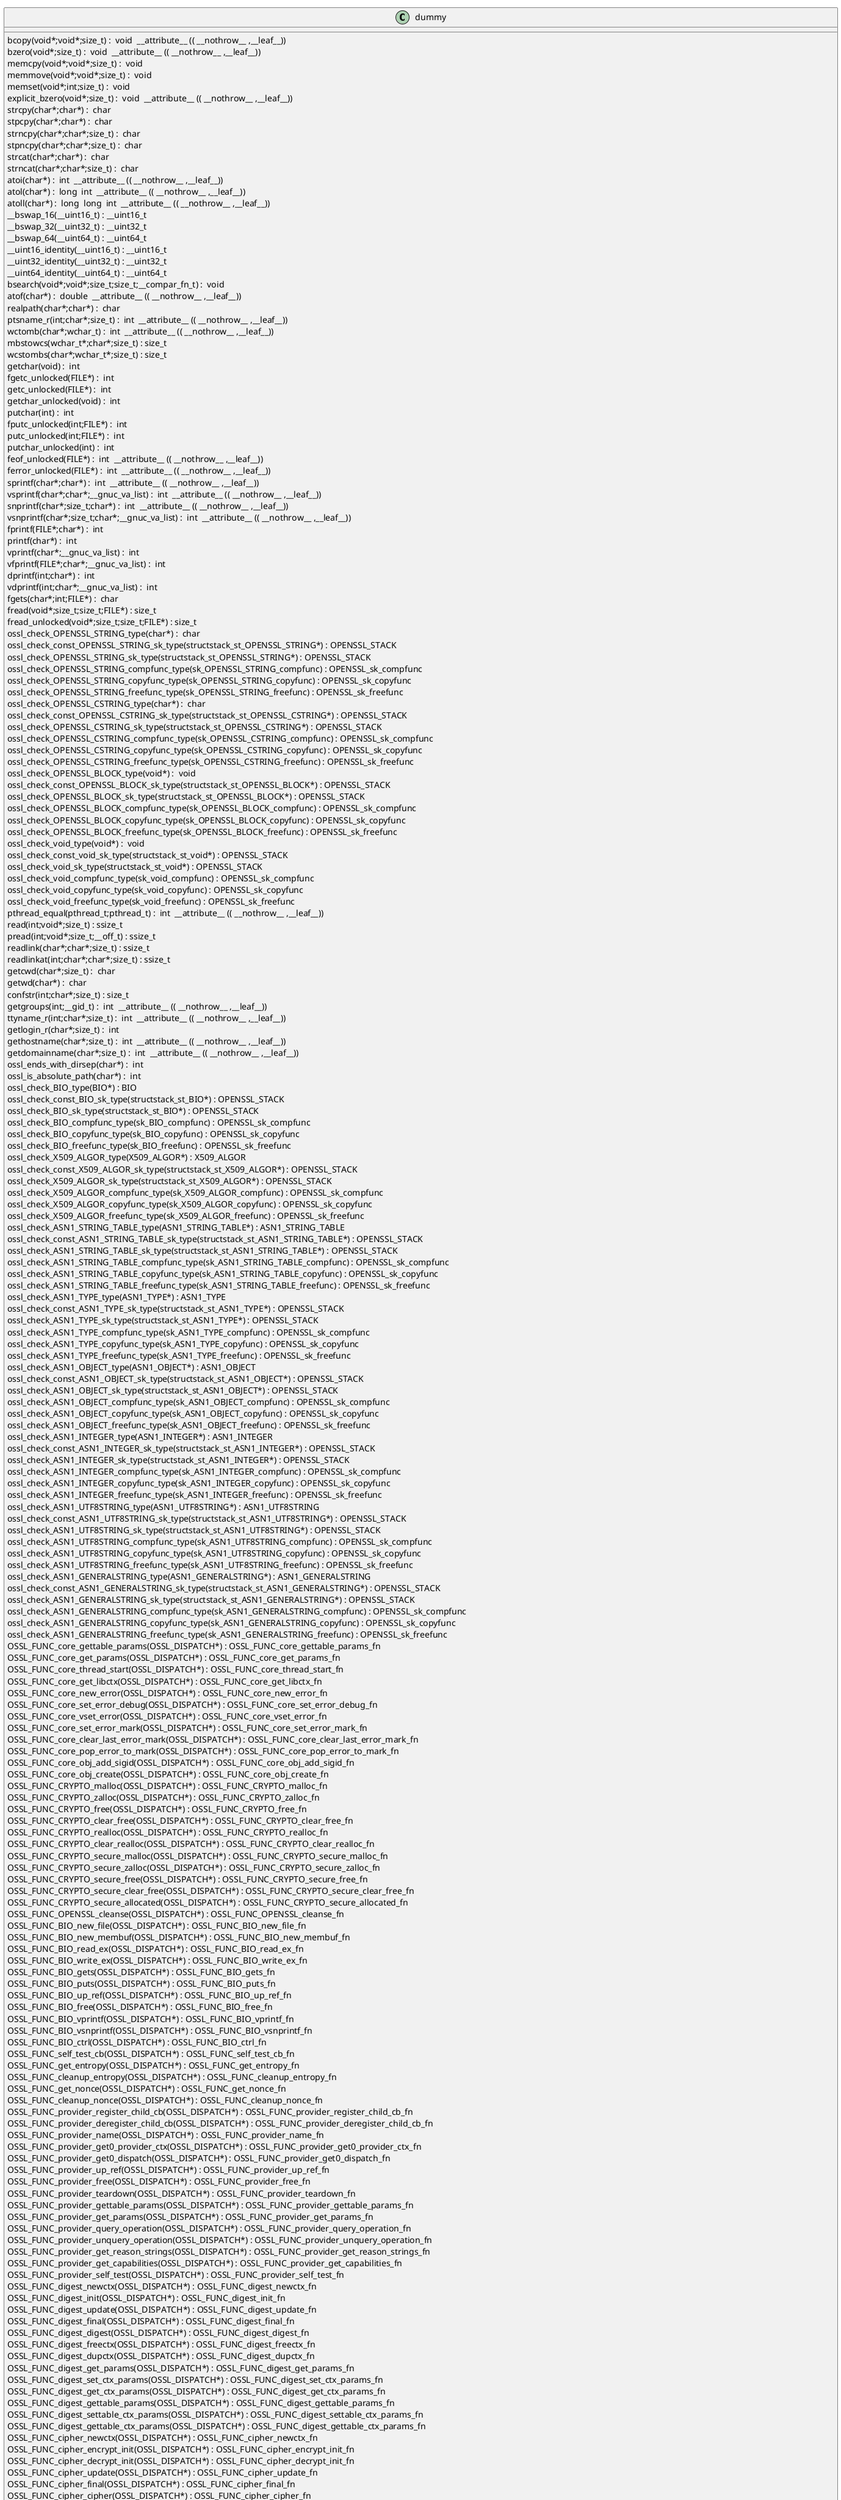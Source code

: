 @startuml
!pragma layout smetana
class dummy {
bcopy(void*;void*;size_t) :  void  __attribute__ (( __nothrow__ ,__leaf__)) [[[./../../.././qc/crypto/cmp/cmp_status.c.html#298]]]
bzero(void*;size_t) :  void  __attribute__ (( __nothrow__ ,__leaf__)) [[[./../../.././qc/crypto/cmp/cmp_status.c.html#305]]]
memcpy(void*;void*;size_t) :  void  [[[./../../.././qc/crypto/cmp/cmp_status.c.html#346]]]
memmove(void*;void*;size_t) :  void  [[[./../../.././qc/crypto/cmp/cmp_status.c.html#354]]]
memset(void*;int;size_t) :  void  [[[./../../.././qc/crypto/cmp/cmp_status.c.html#361]]]
explicit_bzero(void*;size_t) :  void  __attribute__ (( __nothrow__ ,__leaf__)) [[[./../../.././qc/crypto/cmp/cmp_status.c.html#374]]]
strcpy(char*;char*) :  char  [[[./../../.././qc/crypto/cmp/cmp_status.c.html#381]]]
stpcpy(char*;char*) :  char  [[[./../../.././qc/crypto/cmp/cmp_status.c.html#388]]]
strncpy(char*;char*;size_t) :  char  [[[./../../.././qc/crypto/cmp/cmp_status.c.html#396]]]
stpncpy(char*;char*;size_t) :  char  [[[./../../.././qc/crypto/cmp/cmp_status.c.html#406]]]
strcat(char*;char*) :  char  [[[./../../.././qc/crypto/cmp/cmp_status.c.html#413]]]
strncat(char*;char*;size_t) :  char  [[[./../../.././qc/crypto/cmp/cmp_status.c.html#420]]]
atoi(char*) :  int  __attribute__ (( __nothrow__ ,__leaf__)) [[[./../../.././qc/crypto/cmp/cmp_status.c.html#569]]]
atol(char*) :  long  int  __attribute__ (( __nothrow__ ,__leaf__)) [[[./../../.././qc/crypto/cmp/cmp_status.c.html#574]]]
atoll(char*) :  long  long  int  __attribute__ (( __nothrow__ ,__leaf__)) [[[./../../.././qc/crypto/cmp/cmp_status.c.html#581]]]
__bswap_16(__uint16_t) : __uint16_t [[[./../../.././qc/crypto/cmp/cmp_status.c.html#881]]]
__bswap_32(__uint32_t) : __uint32_t [[[./../../.././qc/crypto/cmp/cmp_status.c.html#896]]]
__bswap_64(__uint64_t) : __uint64_t [[[./../../.././qc/crypto/cmp/cmp_status.c.html#906]]]
__uint16_identity(__uint16_t) : __uint16_t [[[./../../.././qc/crypto/cmp/cmp_status.c.html#918]]]
__uint32_identity(__uint32_t) : __uint32_t [[[./../../.././qc/crypto/cmp/cmp_status.c.html#924]]]
__uint64_identity(__uint64_t) : __uint64_t [[[./../../.././qc/crypto/cmp/cmp_status.c.html#930]]]
bsearch(void*;void*;size_t;size_t;__compar_fn_t) :  void  [[[./../../.././qc/crypto/cmp/cmp_status.c.html#1598]]]
atof(char*) :  double  __attribute__ (( __nothrow__ ,__leaf__)) [[[./../../.././qc/crypto/cmp/cmp_status.c.html#1]]]
realpath(char*;char*) :  char  [[[./../../.././qc/crypto/cmp/cmp_status.c.html#1]]]
ptsname_r(int;char*;size_t) :  int  __attribute__ (( __nothrow__ ,__leaf__)) [[[./../../.././qc/crypto/cmp/cmp_status.c.html#1]]]
wctomb(char*;wchar_t) :  int  __attribute__ (( __nothrow__ ,__leaf__)) [[[./../../.././qc/crypto/cmp/cmp_status.c.html#1]]]
mbstowcs(wchar_t*;char*;size_t) : size_t [[[./../../.././qc/crypto/cmp/cmp_status.c.html#1]]]
wcstombs(char*;wchar_t*;size_t) : size_t [[[./../../.././qc/crypto/cmp/cmp_status.c.html#1]]]
getchar(void) :  int  [[[./../../.././qc/crypto/cmp/cmp_status.c.html#1]]]
fgetc_unlocked(FILE*) :  int  [[[./../../.././qc/crypto/cmp/cmp_status.c.html#1]]]
getc_unlocked(FILE*) :  int  [[[./../../.././qc/crypto/cmp/cmp_status.c.html#1]]]
getchar_unlocked(void) :  int  [[[./../../.././qc/crypto/cmp/cmp_status.c.html#1]]]
putchar(int) :  int  [[[./../../.././qc/crypto/cmp/cmp_status.c.html#1]]]
fputc_unlocked(int;FILE*) :  int  [[[./../../.././qc/crypto/cmp/cmp_status.c.html#1]]]
putc_unlocked(int;FILE*) :  int  [[[./../../.././qc/crypto/cmp/cmp_status.c.html#1]]]
putchar_unlocked(int) :  int  [[[./../../.././qc/crypto/cmp/cmp_status.c.html#1]]]
feof_unlocked(FILE*) :  int  __attribute__ (( __nothrow__ ,__leaf__)) [[[./../../.././qc/crypto/cmp/cmp_status.c.html#1]]]
ferror_unlocked(FILE*) :  int  __attribute__ (( __nothrow__ ,__leaf__)) [[[./../../.././qc/crypto/cmp/cmp_status.c.html#1]]]
sprintf(char*;char*) :  int  __attribute__ (( __nothrow__ ,__leaf__)) [[[./../../.././qc/crypto/cmp/cmp_status.c.html#1]]]
vsprintf(char*;char*;__gnuc_va_list) :  int  __attribute__ (( __nothrow__ ,__leaf__)) [[[./../../.././qc/crypto/cmp/cmp_status.c.html#1]]]
snprintf(char*;size_t;char*) :  int  __attribute__ (( __nothrow__ ,__leaf__)) [[[./../../.././qc/crypto/cmp/cmp_status.c.html#1]]]
vsnprintf(char*;size_t;char*;__gnuc_va_list) :  int  __attribute__ (( __nothrow__ ,__leaf__)) [[[./../../.././qc/crypto/cmp/cmp_status.c.html#1]]]
fprintf(FILE*;char*) :  int  [[[./../../.././qc/crypto/cmp/cmp_status.c.html#1]]]
printf(char*) :  int  [[[./../../.././qc/crypto/cmp/cmp_status.c.html#1]]]
vprintf(char*;__gnuc_va_list) :  int  [[[./../../.././qc/crypto/cmp/cmp_status.c.html#1]]]
vfprintf(FILE*;char*;__gnuc_va_list) :  int  [[[./../../.././qc/crypto/cmp/cmp_status.c.html#1]]]
dprintf(int;char*) :  int  [[[./../../.././qc/crypto/cmp/cmp_status.c.html#1]]]
vdprintf(int;char*;__gnuc_va_list) :  int  [[[./../../.././qc/crypto/cmp/cmp_status.c.html#1]]]
fgets(char*;int;FILE*) :  char  [[[./../../.././qc/crypto/cmp/cmp_status.c.html#1]]]
fread(void*;size_t;size_t;FILE*) : size_t [[[./../../.././qc/crypto/cmp/cmp_status.c.html#1]]]
fread_unlocked(void*;size_t;size_t;FILE*) : size_t [[[./../../.././qc/crypto/cmp/cmp_status.c.html#1]]]
ossl_check_OPENSSL_STRING_type(char*) :  char  [[[./../../.././qc/crypto/cmp/cmp_status.c.html#1]]]
ossl_check_const_OPENSSL_STRING_sk_type(structstack_st_OPENSSL_STRING*) : OPENSSL_STACK [[[./../../.././qc/crypto/cmp/cmp_status.c.html#1]]]
ossl_check_OPENSSL_STRING_sk_type(structstack_st_OPENSSL_STRING*) : OPENSSL_STACK [[[./../../.././qc/crypto/cmp/cmp_status.c.html#1]]]
ossl_check_OPENSSL_STRING_compfunc_type(sk_OPENSSL_STRING_compfunc) : OPENSSL_sk_compfunc [[[./../../.././qc/crypto/cmp/cmp_status.c.html#1]]]
ossl_check_OPENSSL_STRING_copyfunc_type(sk_OPENSSL_STRING_copyfunc) : OPENSSL_sk_copyfunc [[[./../../.././qc/crypto/cmp/cmp_status.c.html#1]]]
ossl_check_OPENSSL_STRING_freefunc_type(sk_OPENSSL_STRING_freefunc) : OPENSSL_sk_freefunc [[[./../../.././qc/crypto/cmp/cmp_status.c.html#1]]]
ossl_check_OPENSSL_CSTRING_type(char*) :  char  [[[./../../.././qc/crypto/cmp/cmp_status.c.html#1]]]
ossl_check_const_OPENSSL_CSTRING_sk_type(structstack_st_OPENSSL_CSTRING*) : OPENSSL_STACK [[[./../../.././qc/crypto/cmp/cmp_status.c.html#1]]]
ossl_check_OPENSSL_CSTRING_sk_type(structstack_st_OPENSSL_CSTRING*) : OPENSSL_STACK [[[./../../.././qc/crypto/cmp/cmp_status.c.html#1]]]
ossl_check_OPENSSL_CSTRING_compfunc_type(sk_OPENSSL_CSTRING_compfunc) : OPENSSL_sk_compfunc [[[./../../.././qc/crypto/cmp/cmp_status.c.html#1]]]
ossl_check_OPENSSL_CSTRING_copyfunc_type(sk_OPENSSL_CSTRING_copyfunc) : OPENSSL_sk_copyfunc [[[./../../.././qc/crypto/cmp/cmp_status.c.html#1]]]
ossl_check_OPENSSL_CSTRING_freefunc_type(sk_OPENSSL_CSTRING_freefunc) : OPENSSL_sk_freefunc [[[./../../.././qc/crypto/cmp/cmp_status.c.html#1]]]
ossl_check_OPENSSL_BLOCK_type(void*) :  void  [[[./../../.././qc/crypto/cmp/cmp_status.c.html#1]]]
ossl_check_const_OPENSSL_BLOCK_sk_type(structstack_st_OPENSSL_BLOCK*) : OPENSSL_STACK [[[./../../.././qc/crypto/cmp/cmp_status.c.html#1]]]
ossl_check_OPENSSL_BLOCK_sk_type(structstack_st_OPENSSL_BLOCK*) : OPENSSL_STACK [[[./../../.././qc/crypto/cmp/cmp_status.c.html#1]]]
ossl_check_OPENSSL_BLOCK_compfunc_type(sk_OPENSSL_BLOCK_compfunc) : OPENSSL_sk_compfunc [[[./../../.././qc/crypto/cmp/cmp_status.c.html#1]]]
ossl_check_OPENSSL_BLOCK_copyfunc_type(sk_OPENSSL_BLOCK_copyfunc) : OPENSSL_sk_copyfunc [[[./../../.././qc/crypto/cmp/cmp_status.c.html#1]]]
ossl_check_OPENSSL_BLOCK_freefunc_type(sk_OPENSSL_BLOCK_freefunc) : OPENSSL_sk_freefunc [[[./../../.././qc/crypto/cmp/cmp_status.c.html#1]]]
ossl_check_void_type(void*) :  void  [[[./../../.././qc/crypto/cmp/cmp_status.c.html#1]]]
ossl_check_const_void_sk_type(structstack_st_void*) : OPENSSL_STACK [[[./../../.././qc/crypto/cmp/cmp_status.c.html#1]]]
ossl_check_void_sk_type(structstack_st_void*) : OPENSSL_STACK [[[./../../.././qc/crypto/cmp/cmp_status.c.html#1]]]
ossl_check_void_compfunc_type(sk_void_compfunc) : OPENSSL_sk_compfunc [[[./../../.././qc/crypto/cmp/cmp_status.c.html#1]]]
ossl_check_void_copyfunc_type(sk_void_copyfunc) : OPENSSL_sk_copyfunc [[[./../../.././qc/crypto/cmp/cmp_status.c.html#1]]]
ossl_check_void_freefunc_type(sk_void_freefunc) : OPENSSL_sk_freefunc [[[./../../.././qc/crypto/cmp/cmp_status.c.html#1]]]
pthread_equal(pthread_t;pthread_t) :  int  __attribute__ (( __nothrow__ ,__leaf__)) [[[./../../.././qc/crypto/cmp/cmp_status.c.html#1]]]
read(int;void*;size_t) : ssize_t [[[./../../.././qc/crypto/cmp/cmp_status.c.html#1]]]
pread(int;void*;size_t;__off_t) : ssize_t [[[./../../.././qc/crypto/cmp/cmp_status.c.html#1]]]
readlink(char*;char*;size_t) : ssize_t [[[./../../.././qc/crypto/cmp/cmp_status.c.html#1]]]
readlinkat(int;char*;char*;size_t) : ssize_t [[[./../../.././qc/crypto/cmp/cmp_status.c.html#1]]]
getcwd(char*;size_t) :  char  [[[./../../.././qc/crypto/cmp/cmp_status.c.html#1]]]
getwd(char*) :  char  [[[./../../.././qc/crypto/cmp/cmp_status.c.html#1]]]
confstr(int;char*;size_t) : size_t [[[./../../.././qc/crypto/cmp/cmp_status.c.html#1]]]
getgroups(int;__gid_t) :  int  __attribute__ (( __nothrow__ ,__leaf__)) [[[./../../.././qc/crypto/cmp/cmp_status.c.html#1]]]
ttyname_r(int;char*;size_t) :  int  __attribute__ (( __nothrow__ ,__leaf__)) [[[./../../.././qc/crypto/cmp/cmp_status.c.html#1]]]
getlogin_r(char*;size_t) :  int  [[[./../../.././qc/crypto/cmp/cmp_status.c.html#1]]]
gethostname(char*;size_t) :  int  __attribute__ (( __nothrow__ ,__leaf__)) [[[./../../.././qc/crypto/cmp/cmp_status.c.html#1]]]
getdomainname(char*;size_t) :  int  __attribute__ (( __nothrow__ ,__leaf__)) [[[./../../.././qc/crypto/cmp/cmp_status.c.html#1]]]
ossl_ends_with_dirsep(char*) :  int  [[[./../../.././qc/crypto/cmp/cmp_status.c.html#1]]]
ossl_is_absolute_path(char*) :  int  [[[./../../.././qc/crypto/cmp/cmp_status.c.html#1]]]
ossl_check_BIO_type(BIO*) : BIO [[[./../../.././qc/crypto/cmp/cmp_status.c.html#1]]]
ossl_check_const_BIO_sk_type(structstack_st_BIO*) : OPENSSL_STACK [[[./../../.././qc/crypto/cmp/cmp_status.c.html#1]]]
ossl_check_BIO_sk_type(structstack_st_BIO*) : OPENSSL_STACK [[[./../../.././qc/crypto/cmp/cmp_status.c.html#1]]]
ossl_check_BIO_compfunc_type(sk_BIO_compfunc) : OPENSSL_sk_compfunc [[[./../../.././qc/crypto/cmp/cmp_status.c.html#1]]]
ossl_check_BIO_copyfunc_type(sk_BIO_copyfunc) : OPENSSL_sk_copyfunc [[[./../../.././qc/crypto/cmp/cmp_status.c.html#1]]]
ossl_check_BIO_freefunc_type(sk_BIO_freefunc) : OPENSSL_sk_freefunc [[[./../../.././qc/crypto/cmp/cmp_status.c.html#1]]]
ossl_check_X509_ALGOR_type(X509_ALGOR*) : X509_ALGOR [[[./../../.././qc/crypto/cmp/cmp_status.c.html#1]]]
ossl_check_const_X509_ALGOR_sk_type(structstack_st_X509_ALGOR*) : OPENSSL_STACK [[[./../../.././qc/crypto/cmp/cmp_status.c.html#1]]]
ossl_check_X509_ALGOR_sk_type(structstack_st_X509_ALGOR*) : OPENSSL_STACK [[[./../../.././qc/crypto/cmp/cmp_status.c.html#1]]]
ossl_check_X509_ALGOR_compfunc_type(sk_X509_ALGOR_compfunc) : OPENSSL_sk_compfunc [[[./../../.././qc/crypto/cmp/cmp_status.c.html#1]]]
ossl_check_X509_ALGOR_copyfunc_type(sk_X509_ALGOR_copyfunc) : OPENSSL_sk_copyfunc [[[./../../.././qc/crypto/cmp/cmp_status.c.html#1]]]
ossl_check_X509_ALGOR_freefunc_type(sk_X509_ALGOR_freefunc) : OPENSSL_sk_freefunc [[[./../../.././qc/crypto/cmp/cmp_status.c.html#1]]]
ossl_check_ASN1_STRING_TABLE_type(ASN1_STRING_TABLE*) : ASN1_STRING_TABLE [[[./../../.././qc/crypto/cmp/cmp_status.c.html#1]]]
ossl_check_const_ASN1_STRING_TABLE_sk_type(structstack_st_ASN1_STRING_TABLE*) : OPENSSL_STACK [[[./../../.././qc/crypto/cmp/cmp_status.c.html#1]]]
ossl_check_ASN1_STRING_TABLE_sk_type(structstack_st_ASN1_STRING_TABLE*) : OPENSSL_STACK [[[./../../.././qc/crypto/cmp/cmp_status.c.html#1]]]
ossl_check_ASN1_STRING_TABLE_compfunc_type(sk_ASN1_STRING_TABLE_compfunc) : OPENSSL_sk_compfunc [[[./../../.././qc/crypto/cmp/cmp_status.c.html#1]]]
ossl_check_ASN1_STRING_TABLE_copyfunc_type(sk_ASN1_STRING_TABLE_copyfunc) : OPENSSL_sk_copyfunc [[[./../../.././qc/crypto/cmp/cmp_status.c.html#1]]]
ossl_check_ASN1_STRING_TABLE_freefunc_type(sk_ASN1_STRING_TABLE_freefunc) : OPENSSL_sk_freefunc [[[./../../.././qc/crypto/cmp/cmp_status.c.html#1]]]
ossl_check_ASN1_TYPE_type(ASN1_TYPE*) : ASN1_TYPE [[[./../../.././qc/crypto/cmp/cmp_status.c.html#1]]]
ossl_check_const_ASN1_TYPE_sk_type(structstack_st_ASN1_TYPE*) : OPENSSL_STACK [[[./../../.././qc/crypto/cmp/cmp_status.c.html#1]]]
ossl_check_ASN1_TYPE_sk_type(structstack_st_ASN1_TYPE*) : OPENSSL_STACK [[[./../../.././qc/crypto/cmp/cmp_status.c.html#1]]]
ossl_check_ASN1_TYPE_compfunc_type(sk_ASN1_TYPE_compfunc) : OPENSSL_sk_compfunc [[[./../../.././qc/crypto/cmp/cmp_status.c.html#1]]]
ossl_check_ASN1_TYPE_copyfunc_type(sk_ASN1_TYPE_copyfunc) : OPENSSL_sk_copyfunc [[[./../../.././qc/crypto/cmp/cmp_status.c.html#1]]]
ossl_check_ASN1_TYPE_freefunc_type(sk_ASN1_TYPE_freefunc) : OPENSSL_sk_freefunc [[[./../../.././qc/crypto/cmp/cmp_status.c.html#1]]]
ossl_check_ASN1_OBJECT_type(ASN1_OBJECT*) : ASN1_OBJECT [[[./../../.././qc/crypto/cmp/cmp_status.c.html#1]]]
ossl_check_const_ASN1_OBJECT_sk_type(structstack_st_ASN1_OBJECT*) : OPENSSL_STACK [[[./../../.././qc/crypto/cmp/cmp_status.c.html#1]]]
ossl_check_ASN1_OBJECT_sk_type(structstack_st_ASN1_OBJECT*) : OPENSSL_STACK [[[./../../.././qc/crypto/cmp/cmp_status.c.html#1]]]
ossl_check_ASN1_OBJECT_compfunc_type(sk_ASN1_OBJECT_compfunc) : OPENSSL_sk_compfunc [[[./../../.././qc/crypto/cmp/cmp_status.c.html#1]]]
ossl_check_ASN1_OBJECT_copyfunc_type(sk_ASN1_OBJECT_copyfunc) : OPENSSL_sk_copyfunc [[[./../../.././qc/crypto/cmp/cmp_status.c.html#1]]]
ossl_check_ASN1_OBJECT_freefunc_type(sk_ASN1_OBJECT_freefunc) : OPENSSL_sk_freefunc [[[./../../.././qc/crypto/cmp/cmp_status.c.html#1]]]
ossl_check_ASN1_INTEGER_type(ASN1_INTEGER*) : ASN1_INTEGER [[[./../../.././qc/crypto/cmp/cmp_status.c.html#1]]]
ossl_check_const_ASN1_INTEGER_sk_type(structstack_st_ASN1_INTEGER*) : OPENSSL_STACK [[[./../../.././qc/crypto/cmp/cmp_status.c.html#1]]]
ossl_check_ASN1_INTEGER_sk_type(structstack_st_ASN1_INTEGER*) : OPENSSL_STACK [[[./../../.././qc/crypto/cmp/cmp_status.c.html#1]]]
ossl_check_ASN1_INTEGER_compfunc_type(sk_ASN1_INTEGER_compfunc) : OPENSSL_sk_compfunc [[[./../../.././qc/crypto/cmp/cmp_status.c.html#1]]]
ossl_check_ASN1_INTEGER_copyfunc_type(sk_ASN1_INTEGER_copyfunc) : OPENSSL_sk_copyfunc [[[./../../.././qc/crypto/cmp/cmp_status.c.html#1]]]
ossl_check_ASN1_INTEGER_freefunc_type(sk_ASN1_INTEGER_freefunc) : OPENSSL_sk_freefunc [[[./../../.././qc/crypto/cmp/cmp_status.c.html#1]]]
ossl_check_ASN1_UTF8STRING_type(ASN1_UTF8STRING*) : ASN1_UTF8STRING [[[./../../.././qc/crypto/cmp/cmp_status.c.html#1]]]
ossl_check_const_ASN1_UTF8STRING_sk_type(structstack_st_ASN1_UTF8STRING*) : OPENSSL_STACK [[[./../../.././qc/crypto/cmp/cmp_status.c.html#1]]]
ossl_check_ASN1_UTF8STRING_sk_type(structstack_st_ASN1_UTF8STRING*) : OPENSSL_STACK [[[./../../.././qc/crypto/cmp/cmp_status.c.html#1]]]
ossl_check_ASN1_UTF8STRING_compfunc_type(sk_ASN1_UTF8STRING_compfunc) : OPENSSL_sk_compfunc [[[./../../.././qc/crypto/cmp/cmp_status.c.html#1]]]
ossl_check_ASN1_UTF8STRING_copyfunc_type(sk_ASN1_UTF8STRING_copyfunc) : OPENSSL_sk_copyfunc [[[./../../.././qc/crypto/cmp/cmp_status.c.html#1]]]
ossl_check_ASN1_UTF8STRING_freefunc_type(sk_ASN1_UTF8STRING_freefunc) : OPENSSL_sk_freefunc [[[./../../.././qc/crypto/cmp/cmp_status.c.html#1]]]
ossl_check_ASN1_GENERALSTRING_type(ASN1_GENERALSTRING*) : ASN1_GENERALSTRING [[[./../../.././qc/crypto/cmp/cmp_status.c.html#1]]]
ossl_check_const_ASN1_GENERALSTRING_sk_type(structstack_st_ASN1_GENERALSTRING*) : OPENSSL_STACK [[[./../../.././qc/crypto/cmp/cmp_status.c.html#1]]]
ossl_check_ASN1_GENERALSTRING_sk_type(structstack_st_ASN1_GENERALSTRING*) : OPENSSL_STACK [[[./../../.././qc/crypto/cmp/cmp_status.c.html#1]]]
ossl_check_ASN1_GENERALSTRING_compfunc_type(sk_ASN1_GENERALSTRING_compfunc) : OPENSSL_sk_compfunc [[[./../../.././qc/crypto/cmp/cmp_status.c.html#1]]]
ossl_check_ASN1_GENERALSTRING_copyfunc_type(sk_ASN1_GENERALSTRING_copyfunc) : OPENSSL_sk_copyfunc [[[./../../.././qc/crypto/cmp/cmp_status.c.html#1]]]
ossl_check_ASN1_GENERALSTRING_freefunc_type(sk_ASN1_GENERALSTRING_freefunc) : OPENSSL_sk_freefunc [[[./../../.././qc/crypto/cmp/cmp_status.c.html#1]]]
OSSL_FUNC_core_gettable_params(OSSL_DISPATCH*) : OSSL_FUNC_core_gettable_params_fn [[[./../../.././qc/crypto/cmp/cmp_status.c.html#1]]]
OSSL_FUNC_core_get_params(OSSL_DISPATCH*) : OSSL_FUNC_core_get_params_fn [[[./../../.././qc/crypto/cmp/cmp_status.c.html#1]]]
OSSL_FUNC_core_thread_start(OSSL_DISPATCH*) : OSSL_FUNC_core_thread_start_fn [[[./../../.././qc/crypto/cmp/cmp_status.c.html#1]]]
OSSL_FUNC_core_get_libctx(OSSL_DISPATCH*) : OSSL_FUNC_core_get_libctx_fn [[[./../../.././qc/crypto/cmp/cmp_status.c.html#1]]]
OSSL_FUNC_core_new_error(OSSL_DISPATCH*) : OSSL_FUNC_core_new_error_fn [[[./../../.././qc/crypto/cmp/cmp_status.c.html#1]]]
OSSL_FUNC_core_set_error_debug(OSSL_DISPATCH*) : OSSL_FUNC_core_set_error_debug_fn [[[./../../.././qc/crypto/cmp/cmp_status.c.html#1]]]
OSSL_FUNC_core_vset_error(OSSL_DISPATCH*) : OSSL_FUNC_core_vset_error_fn [[[./../../.././qc/crypto/cmp/cmp_status.c.html#1]]]
OSSL_FUNC_core_set_error_mark(OSSL_DISPATCH*) : OSSL_FUNC_core_set_error_mark_fn [[[./../../.././qc/crypto/cmp/cmp_status.c.html#1]]]
OSSL_FUNC_core_clear_last_error_mark(OSSL_DISPATCH*) : OSSL_FUNC_core_clear_last_error_mark_fn [[[./../../.././qc/crypto/cmp/cmp_status.c.html#1]]]
OSSL_FUNC_core_pop_error_to_mark(OSSL_DISPATCH*) : OSSL_FUNC_core_pop_error_to_mark_fn [[[./../../.././qc/crypto/cmp/cmp_status.c.html#1]]]
OSSL_FUNC_core_obj_add_sigid(OSSL_DISPATCH*) : OSSL_FUNC_core_obj_add_sigid_fn [[[./../../.././qc/crypto/cmp/cmp_status.c.html#1]]]
OSSL_FUNC_core_obj_create(OSSL_DISPATCH*) : OSSL_FUNC_core_obj_create_fn [[[./../../.././qc/crypto/cmp/cmp_status.c.html#1]]]
OSSL_FUNC_CRYPTO_malloc(OSSL_DISPATCH*) : OSSL_FUNC_CRYPTO_malloc_fn [[[./../../.././qc/crypto/cmp/cmp_status.c.html#1]]]
OSSL_FUNC_CRYPTO_zalloc(OSSL_DISPATCH*) : OSSL_FUNC_CRYPTO_zalloc_fn [[[./../../.././qc/crypto/cmp/cmp_status.c.html#1]]]
OSSL_FUNC_CRYPTO_free(OSSL_DISPATCH*) : OSSL_FUNC_CRYPTO_free_fn [[[./../../.././qc/crypto/cmp/cmp_status.c.html#1]]]
OSSL_FUNC_CRYPTO_clear_free(OSSL_DISPATCH*) : OSSL_FUNC_CRYPTO_clear_free_fn [[[./../../.././qc/crypto/cmp/cmp_status.c.html#1]]]
OSSL_FUNC_CRYPTO_realloc(OSSL_DISPATCH*) : OSSL_FUNC_CRYPTO_realloc_fn [[[./../../.././qc/crypto/cmp/cmp_status.c.html#1]]]
OSSL_FUNC_CRYPTO_clear_realloc(OSSL_DISPATCH*) : OSSL_FUNC_CRYPTO_clear_realloc_fn [[[./../../.././qc/crypto/cmp/cmp_status.c.html#1]]]
OSSL_FUNC_CRYPTO_secure_malloc(OSSL_DISPATCH*) : OSSL_FUNC_CRYPTO_secure_malloc_fn [[[./../../.././qc/crypto/cmp/cmp_status.c.html#1]]]
OSSL_FUNC_CRYPTO_secure_zalloc(OSSL_DISPATCH*) : OSSL_FUNC_CRYPTO_secure_zalloc_fn [[[./../../.././qc/crypto/cmp/cmp_status.c.html#1]]]
OSSL_FUNC_CRYPTO_secure_free(OSSL_DISPATCH*) : OSSL_FUNC_CRYPTO_secure_free_fn [[[./../../.././qc/crypto/cmp/cmp_status.c.html#1]]]
OSSL_FUNC_CRYPTO_secure_clear_free(OSSL_DISPATCH*) : OSSL_FUNC_CRYPTO_secure_clear_free_fn [[[./../../.././qc/crypto/cmp/cmp_status.c.html#1]]]
OSSL_FUNC_CRYPTO_secure_allocated(OSSL_DISPATCH*) : OSSL_FUNC_CRYPTO_secure_allocated_fn [[[./../../.././qc/crypto/cmp/cmp_status.c.html#1]]]
OSSL_FUNC_OPENSSL_cleanse(OSSL_DISPATCH*) : OSSL_FUNC_OPENSSL_cleanse_fn [[[./../../.././qc/crypto/cmp/cmp_status.c.html#1]]]
OSSL_FUNC_BIO_new_file(OSSL_DISPATCH*) : OSSL_FUNC_BIO_new_file_fn [[[./../../.././qc/crypto/cmp/cmp_status.c.html#1]]]
OSSL_FUNC_BIO_new_membuf(OSSL_DISPATCH*) : OSSL_FUNC_BIO_new_membuf_fn [[[./../../.././qc/crypto/cmp/cmp_status.c.html#1]]]
OSSL_FUNC_BIO_read_ex(OSSL_DISPATCH*) : OSSL_FUNC_BIO_read_ex_fn [[[./../../.././qc/crypto/cmp/cmp_status.c.html#1]]]
OSSL_FUNC_BIO_write_ex(OSSL_DISPATCH*) : OSSL_FUNC_BIO_write_ex_fn [[[./../../.././qc/crypto/cmp/cmp_status.c.html#1]]]
OSSL_FUNC_BIO_gets(OSSL_DISPATCH*) : OSSL_FUNC_BIO_gets_fn [[[./../../.././qc/crypto/cmp/cmp_status.c.html#1]]]
OSSL_FUNC_BIO_puts(OSSL_DISPATCH*) : OSSL_FUNC_BIO_puts_fn [[[./../../.././qc/crypto/cmp/cmp_status.c.html#1]]]
OSSL_FUNC_BIO_up_ref(OSSL_DISPATCH*) : OSSL_FUNC_BIO_up_ref_fn [[[./../../.././qc/crypto/cmp/cmp_status.c.html#1]]]
OSSL_FUNC_BIO_free(OSSL_DISPATCH*) : OSSL_FUNC_BIO_free_fn [[[./../../.././qc/crypto/cmp/cmp_status.c.html#1]]]
OSSL_FUNC_BIO_vprintf(OSSL_DISPATCH*) : OSSL_FUNC_BIO_vprintf_fn [[[./../../.././qc/crypto/cmp/cmp_status.c.html#1]]]
OSSL_FUNC_BIO_vsnprintf(OSSL_DISPATCH*) : OSSL_FUNC_BIO_vsnprintf_fn [[[./../../.././qc/crypto/cmp/cmp_status.c.html#1]]]
OSSL_FUNC_BIO_ctrl(OSSL_DISPATCH*) : OSSL_FUNC_BIO_ctrl_fn [[[./../../.././qc/crypto/cmp/cmp_status.c.html#1]]]
OSSL_FUNC_self_test_cb(OSSL_DISPATCH*) : OSSL_FUNC_self_test_cb_fn [[[./../../.././qc/crypto/cmp/cmp_status.c.html#1]]]
OSSL_FUNC_get_entropy(OSSL_DISPATCH*) : OSSL_FUNC_get_entropy_fn [[[./../../.././qc/crypto/cmp/cmp_status.c.html#1]]]
OSSL_FUNC_cleanup_entropy(OSSL_DISPATCH*) : OSSL_FUNC_cleanup_entropy_fn [[[./../../.././qc/crypto/cmp/cmp_status.c.html#1]]]
OSSL_FUNC_get_nonce(OSSL_DISPATCH*) : OSSL_FUNC_get_nonce_fn [[[./../../.././qc/crypto/cmp/cmp_status.c.html#1]]]
OSSL_FUNC_cleanup_nonce(OSSL_DISPATCH*) : OSSL_FUNC_cleanup_nonce_fn [[[./../../.././qc/crypto/cmp/cmp_status.c.html#1]]]
OSSL_FUNC_provider_register_child_cb(OSSL_DISPATCH*) : OSSL_FUNC_provider_register_child_cb_fn [[[./../../.././qc/crypto/cmp/cmp_status.c.html#1]]]
OSSL_FUNC_provider_deregister_child_cb(OSSL_DISPATCH*) : OSSL_FUNC_provider_deregister_child_cb_fn [[[./../../.././qc/crypto/cmp/cmp_status.c.html#1]]]
OSSL_FUNC_provider_name(OSSL_DISPATCH*) : OSSL_FUNC_provider_name_fn [[[./../../.././qc/crypto/cmp/cmp_status.c.html#1]]]
OSSL_FUNC_provider_get0_provider_ctx(OSSL_DISPATCH*) : OSSL_FUNC_provider_get0_provider_ctx_fn [[[./../../.././qc/crypto/cmp/cmp_status.c.html#1]]]
OSSL_FUNC_provider_get0_dispatch(OSSL_DISPATCH*) : OSSL_FUNC_provider_get0_dispatch_fn [[[./../../.././qc/crypto/cmp/cmp_status.c.html#1]]]
OSSL_FUNC_provider_up_ref(OSSL_DISPATCH*) : OSSL_FUNC_provider_up_ref_fn [[[./../../.././qc/crypto/cmp/cmp_status.c.html#1]]]
OSSL_FUNC_provider_free(OSSL_DISPATCH*) : OSSL_FUNC_provider_free_fn [[[./../../.././qc/crypto/cmp/cmp_status.c.html#1]]]
OSSL_FUNC_provider_teardown(OSSL_DISPATCH*) : OSSL_FUNC_provider_teardown_fn [[[./../../.././qc/crypto/cmp/cmp_status.c.html#1]]]
OSSL_FUNC_provider_gettable_params(OSSL_DISPATCH*) : OSSL_FUNC_provider_gettable_params_fn [[[./../../.././qc/crypto/cmp/cmp_status.c.html#1]]]
OSSL_FUNC_provider_get_params(OSSL_DISPATCH*) : OSSL_FUNC_provider_get_params_fn [[[./../../.././qc/crypto/cmp/cmp_status.c.html#1]]]
OSSL_FUNC_provider_query_operation(OSSL_DISPATCH*) : OSSL_FUNC_provider_query_operation_fn [[[./../../.././qc/crypto/cmp/cmp_status.c.html#1]]]
OSSL_FUNC_provider_unquery_operation(OSSL_DISPATCH*) : OSSL_FUNC_provider_unquery_operation_fn [[[./../../.././qc/crypto/cmp/cmp_status.c.html#1]]]
OSSL_FUNC_provider_get_reason_strings(OSSL_DISPATCH*) : OSSL_FUNC_provider_get_reason_strings_fn [[[./../../.././qc/crypto/cmp/cmp_status.c.html#1]]]
OSSL_FUNC_provider_get_capabilities(OSSL_DISPATCH*) : OSSL_FUNC_provider_get_capabilities_fn [[[./../../.././qc/crypto/cmp/cmp_status.c.html#1]]]
OSSL_FUNC_provider_self_test(OSSL_DISPATCH*) : OSSL_FUNC_provider_self_test_fn [[[./../../.././qc/crypto/cmp/cmp_status.c.html#1]]]
OSSL_FUNC_digest_newctx(OSSL_DISPATCH*) : OSSL_FUNC_digest_newctx_fn [[[./../../.././qc/crypto/cmp/cmp_status.c.html#1]]]
OSSL_FUNC_digest_init(OSSL_DISPATCH*) : OSSL_FUNC_digest_init_fn [[[./../../.././qc/crypto/cmp/cmp_status.c.html#1]]]
OSSL_FUNC_digest_update(OSSL_DISPATCH*) : OSSL_FUNC_digest_update_fn [[[./../../.././qc/crypto/cmp/cmp_status.c.html#1]]]
OSSL_FUNC_digest_final(OSSL_DISPATCH*) : OSSL_FUNC_digest_final_fn [[[./../../.././qc/crypto/cmp/cmp_status.c.html#1]]]
OSSL_FUNC_digest_digest(OSSL_DISPATCH*) : OSSL_FUNC_digest_digest_fn [[[./../../.././qc/crypto/cmp/cmp_status.c.html#1]]]
OSSL_FUNC_digest_freectx(OSSL_DISPATCH*) : OSSL_FUNC_digest_freectx_fn [[[./../../.././qc/crypto/cmp/cmp_status.c.html#1]]]
OSSL_FUNC_digest_dupctx(OSSL_DISPATCH*) : OSSL_FUNC_digest_dupctx_fn [[[./../../.././qc/crypto/cmp/cmp_status.c.html#1]]]
OSSL_FUNC_digest_get_params(OSSL_DISPATCH*) : OSSL_FUNC_digest_get_params_fn [[[./../../.././qc/crypto/cmp/cmp_status.c.html#1]]]
OSSL_FUNC_digest_set_ctx_params(OSSL_DISPATCH*) : OSSL_FUNC_digest_set_ctx_params_fn [[[./../../.././qc/crypto/cmp/cmp_status.c.html#1]]]
OSSL_FUNC_digest_get_ctx_params(OSSL_DISPATCH*) : OSSL_FUNC_digest_get_ctx_params_fn [[[./../../.././qc/crypto/cmp/cmp_status.c.html#1]]]
OSSL_FUNC_digest_gettable_params(OSSL_DISPATCH*) : OSSL_FUNC_digest_gettable_params_fn [[[./../../.././qc/crypto/cmp/cmp_status.c.html#1]]]
OSSL_FUNC_digest_settable_ctx_params(OSSL_DISPATCH*) : OSSL_FUNC_digest_settable_ctx_params_fn [[[./../../.././qc/crypto/cmp/cmp_status.c.html#1]]]
OSSL_FUNC_digest_gettable_ctx_params(OSSL_DISPATCH*) : OSSL_FUNC_digest_gettable_ctx_params_fn [[[./../../.././qc/crypto/cmp/cmp_status.c.html#1]]]
OSSL_FUNC_cipher_newctx(OSSL_DISPATCH*) : OSSL_FUNC_cipher_newctx_fn [[[./../../.././qc/crypto/cmp/cmp_status.c.html#1]]]
OSSL_FUNC_cipher_encrypt_init(OSSL_DISPATCH*) : OSSL_FUNC_cipher_encrypt_init_fn [[[./../../.././qc/crypto/cmp/cmp_status.c.html#1]]]
OSSL_FUNC_cipher_decrypt_init(OSSL_DISPATCH*) : OSSL_FUNC_cipher_decrypt_init_fn [[[./../../.././qc/crypto/cmp/cmp_status.c.html#1]]]
OSSL_FUNC_cipher_update(OSSL_DISPATCH*) : OSSL_FUNC_cipher_update_fn [[[./../../.././qc/crypto/cmp/cmp_status.c.html#1]]]
OSSL_FUNC_cipher_final(OSSL_DISPATCH*) : OSSL_FUNC_cipher_final_fn [[[./../../.././qc/crypto/cmp/cmp_status.c.html#1]]]
OSSL_FUNC_cipher_cipher(OSSL_DISPATCH*) : OSSL_FUNC_cipher_cipher_fn [[[./../../.././qc/crypto/cmp/cmp_status.c.html#1]]]
OSSL_FUNC_cipher_freectx(OSSL_DISPATCH*) : OSSL_FUNC_cipher_freectx_fn [[[./../../.././qc/crypto/cmp/cmp_status.c.html#1]]]
OSSL_FUNC_cipher_dupctx(OSSL_DISPATCH*) : OSSL_FUNC_cipher_dupctx_fn [[[./../../.././qc/crypto/cmp/cmp_status.c.html#1]]]
OSSL_FUNC_cipher_get_params(OSSL_DISPATCH*) : OSSL_FUNC_cipher_get_params_fn [[[./../../.././qc/crypto/cmp/cmp_status.c.html#1]]]
OSSL_FUNC_cipher_get_ctx_params(OSSL_DISPATCH*) : OSSL_FUNC_cipher_get_ctx_params_fn [[[./../../.././qc/crypto/cmp/cmp_status.c.html#1]]]
OSSL_FUNC_cipher_set_ctx_params(OSSL_DISPATCH*) : OSSL_FUNC_cipher_set_ctx_params_fn [[[./../../.././qc/crypto/cmp/cmp_status.c.html#1]]]
OSSL_FUNC_cipher_gettable_params(OSSL_DISPATCH*) : OSSL_FUNC_cipher_gettable_params_fn [[[./../../.././qc/crypto/cmp/cmp_status.c.html#1]]]
OSSL_FUNC_cipher_settable_ctx_params(OSSL_DISPATCH*) : OSSL_FUNC_cipher_settable_ctx_params_fn [[[./../../.././qc/crypto/cmp/cmp_status.c.html#1]]]
OSSL_FUNC_cipher_gettable_ctx_params(OSSL_DISPATCH*) : OSSL_FUNC_cipher_gettable_ctx_params_fn [[[./../../.././qc/crypto/cmp/cmp_status.c.html#1]]]
OSSL_FUNC_mac_newctx(OSSL_DISPATCH*) : OSSL_FUNC_mac_newctx_fn [[[./../../.././qc/crypto/cmp/cmp_status.c.html#1]]]
OSSL_FUNC_mac_dupctx(OSSL_DISPATCH*) : OSSL_FUNC_mac_dupctx_fn [[[./../../.././qc/crypto/cmp/cmp_status.c.html#1]]]
OSSL_FUNC_mac_freectx(OSSL_DISPATCH*) : OSSL_FUNC_mac_freectx_fn [[[./../../.././qc/crypto/cmp/cmp_status.c.html#1]]]
OSSL_FUNC_mac_init(OSSL_DISPATCH*) : OSSL_FUNC_mac_init_fn [[[./../../.././qc/crypto/cmp/cmp_status.c.html#1]]]
OSSL_FUNC_mac_update(OSSL_DISPATCH*) : OSSL_FUNC_mac_update_fn [[[./../../.././qc/crypto/cmp/cmp_status.c.html#1]]]
OSSL_FUNC_mac_final(OSSL_DISPATCH*) : OSSL_FUNC_mac_final_fn [[[./../../.././qc/crypto/cmp/cmp_status.c.html#1]]]
OSSL_FUNC_mac_gettable_params(OSSL_DISPATCH*) : OSSL_FUNC_mac_gettable_params_fn [[[./../../.././qc/crypto/cmp/cmp_status.c.html#1]]]
OSSL_FUNC_mac_gettable_ctx_params(OSSL_DISPATCH*) : OSSL_FUNC_mac_gettable_ctx_params_fn [[[./../../.././qc/crypto/cmp/cmp_status.c.html#1]]]
OSSL_FUNC_mac_settable_ctx_params(OSSL_DISPATCH*) : OSSL_FUNC_mac_settable_ctx_params_fn [[[./../../.././qc/crypto/cmp/cmp_status.c.html#1]]]
OSSL_FUNC_mac_get_params(OSSL_DISPATCH*) : OSSL_FUNC_mac_get_params_fn [[[./../../.././qc/crypto/cmp/cmp_status.c.html#1]]]
OSSL_FUNC_mac_get_ctx_params(OSSL_DISPATCH*) : OSSL_FUNC_mac_get_ctx_params_fn [[[./../../.././qc/crypto/cmp/cmp_status.c.html#1]]]
OSSL_FUNC_mac_set_ctx_params(OSSL_DISPATCH*) : OSSL_FUNC_mac_set_ctx_params_fn [[[./../../.././qc/crypto/cmp/cmp_status.c.html#1]]]
OSSL_FUNC_kdf_newctx(OSSL_DISPATCH*) : OSSL_FUNC_kdf_newctx_fn [[[./../../.././qc/crypto/cmp/cmp_status.c.html#1]]]
OSSL_FUNC_kdf_dupctx(OSSL_DISPATCH*) : OSSL_FUNC_kdf_dupctx_fn [[[./../../.././qc/crypto/cmp/cmp_status.c.html#1]]]
OSSL_FUNC_kdf_freectx(OSSL_DISPATCH*) : OSSL_FUNC_kdf_freectx_fn [[[./../../.././qc/crypto/cmp/cmp_status.c.html#1]]]
OSSL_FUNC_kdf_reset(OSSL_DISPATCH*) : OSSL_FUNC_kdf_reset_fn [[[./../../.././qc/crypto/cmp/cmp_status.c.html#1]]]
OSSL_FUNC_kdf_derive(OSSL_DISPATCH*) : OSSL_FUNC_kdf_derive_fn [[[./../../.././qc/crypto/cmp/cmp_status.c.html#1]]]
OSSL_FUNC_kdf_gettable_params(OSSL_DISPATCH*) : OSSL_FUNC_kdf_gettable_params_fn [[[./../../.././qc/crypto/cmp/cmp_status.c.html#1]]]
OSSL_FUNC_kdf_gettable_ctx_params(OSSL_DISPATCH*) : OSSL_FUNC_kdf_gettable_ctx_params_fn [[[./../../.././qc/crypto/cmp/cmp_status.c.html#1]]]
OSSL_FUNC_kdf_settable_ctx_params(OSSL_DISPATCH*) : OSSL_FUNC_kdf_settable_ctx_params_fn [[[./../../.././qc/crypto/cmp/cmp_status.c.html#1]]]
OSSL_FUNC_kdf_get_params(OSSL_DISPATCH*) : OSSL_FUNC_kdf_get_params_fn [[[./../../.././qc/crypto/cmp/cmp_status.c.html#1]]]
OSSL_FUNC_kdf_get_ctx_params(OSSL_DISPATCH*) : OSSL_FUNC_kdf_get_ctx_params_fn [[[./../../.././qc/crypto/cmp/cmp_status.c.html#1]]]
OSSL_FUNC_kdf_set_ctx_params(OSSL_DISPATCH*) : OSSL_FUNC_kdf_set_ctx_params_fn [[[./../../.././qc/crypto/cmp/cmp_status.c.html#1]]]
OSSL_FUNC_rand_newctx(OSSL_DISPATCH*) : OSSL_FUNC_rand_newctx_fn [[[./../../.././qc/crypto/cmp/cmp_status.c.html#1]]]
OSSL_FUNC_rand_freectx(OSSL_DISPATCH*) : OSSL_FUNC_rand_freectx_fn [[[./../../.././qc/crypto/cmp/cmp_status.c.html#1]]]
OSSL_FUNC_rand_instantiate(OSSL_DISPATCH*) : OSSL_FUNC_rand_instantiate_fn [[[./../../.././qc/crypto/cmp/cmp_status.c.html#1]]]
OSSL_FUNC_rand_uninstantiate(OSSL_DISPATCH*) : OSSL_FUNC_rand_uninstantiate_fn [[[./../../.././qc/crypto/cmp/cmp_status.c.html#1]]]
OSSL_FUNC_rand_generate(OSSL_DISPATCH*) : OSSL_FUNC_rand_generate_fn [[[./../../.././qc/crypto/cmp/cmp_status.c.html#1]]]
OSSL_FUNC_rand_reseed(OSSL_DISPATCH*) : OSSL_FUNC_rand_reseed_fn [[[./../../.././qc/crypto/cmp/cmp_status.c.html#1]]]
OSSL_FUNC_rand_nonce(OSSL_DISPATCH*) : OSSL_FUNC_rand_nonce_fn [[[./../../.././qc/crypto/cmp/cmp_status.c.html#1]]]
OSSL_FUNC_rand_enable_locking(OSSL_DISPATCH*) : OSSL_FUNC_rand_enable_locking_fn [[[./../../.././qc/crypto/cmp/cmp_status.c.html#1]]]
OSSL_FUNC_rand_lock(OSSL_DISPATCH*) : OSSL_FUNC_rand_lock_fn [[[./../../.././qc/crypto/cmp/cmp_status.c.html#1]]]
OSSL_FUNC_rand_unlock(OSSL_DISPATCH*) : OSSL_FUNC_rand_unlock_fn [[[./../../.././qc/crypto/cmp/cmp_status.c.html#1]]]
OSSL_FUNC_rand_gettable_params(OSSL_DISPATCH*) : OSSL_FUNC_rand_gettable_params_fn [[[./../../.././qc/crypto/cmp/cmp_status.c.html#1]]]
OSSL_FUNC_rand_gettable_ctx_params(OSSL_DISPATCH*) : OSSL_FUNC_rand_gettable_ctx_params_fn [[[./../../.././qc/crypto/cmp/cmp_status.c.html#1]]]
OSSL_FUNC_rand_settable_ctx_params(OSSL_DISPATCH*) : OSSL_FUNC_rand_settable_ctx_params_fn [[[./../../.././qc/crypto/cmp/cmp_status.c.html#1]]]
OSSL_FUNC_rand_get_params(OSSL_DISPATCH*) : OSSL_FUNC_rand_get_params_fn [[[./../../.././qc/crypto/cmp/cmp_status.c.html#1]]]
OSSL_FUNC_rand_get_ctx_params(OSSL_DISPATCH*) : OSSL_FUNC_rand_get_ctx_params_fn [[[./../../.././qc/crypto/cmp/cmp_status.c.html#1]]]
OSSL_FUNC_rand_set_ctx_params(OSSL_DISPATCH*) : OSSL_FUNC_rand_set_ctx_params_fn [[[./../../.././qc/crypto/cmp/cmp_status.c.html#1]]]
OSSL_FUNC_rand_set_callbacks(OSSL_DISPATCH*) : OSSL_FUNC_rand_set_callbacks_fn [[[./../../.././qc/crypto/cmp/cmp_status.c.html#1]]]
OSSL_FUNC_rand_verify_zeroization(OSSL_DISPATCH*) : OSSL_FUNC_rand_verify_zeroization_fn [[[./../../.././qc/crypto/cmp/cmp_status.c.html#1]]]
OSSL_FUNC_rand_get_seed(OSSL_DISPATCH*) : OSSL_FUNC_rand_get_seed_fn [[[./../../.././qc/crypto/cmp/cmp_status.c.html#1]]]
OSSL_FUNC_rand_clear_seed(OSSL_DISPATCH*) : OSSL_FUNC_rand_clear_seed_fn [[[./../../.././qc/crypto/cmp/cmp_status.c.html#1]]]
OSSL_FUNC_keymgmt_new(OSSL_DISPATCH*) : OSSL_FUNC_keymgmt_new_fn [[[./../../.././qc/crypto/cmp/cmp_status.c.html#1]]]
OSSL_FUNC_keymgmt_gen_init(OSSL_DISPATCH*) : OSSL_FUNC_keymgmt_gen_init_fn [[[./../../.././qc/crypto/cmp/cmp_status.c.html#1]]]
OSSL_FUNC_keymgmt_gen_set_template(OSSL_DISPATCH*) : OSSL_FUNC_keymgmt_gen_set_template_fn [[[./../../.././qc/crypto/cmp/cmp_status.c.html#1]]]
OSSL_FUNC_keymgmt_gen_set_params(OSSL_DISPATCH*) : OSSL_FUNC_keymgmt_gen_set_params_fn [[[./../../.././qc/crypto/cmp/cmp_status.c.html#1]]]
OSSL_FUNC_keymgmt_gen_settable_params(OSSL_DISPATCH*) : OSSL_FUNC_keymgmt_gen_settable_params_fn [[[./../../.././qc/crypto/cmp/cmp_status.c.html#1]]]
OSSL_FUNC_keymgmt_gen(OSSL_DISPATCH*) : OSSL_FUNC_keymgmt_gen_fn [[[./../../.././qc/crypto/cmp/cmp_status.c.html#1]]]
OSSL_FUNC_keymgmt_gen_cleanup(OSSL_DISPATCH*) : OSSL_FUNC_keymgmt_gen_cleanup_fn [[[./../../.././qc/crypto/cmp/cmp_status.c.html#1]]]
OSSL_FUNC_keymgmt_load(OSSL_DISPATCH*) : OSSL_FUNC_keymgmt_load_fn [[[./../../.././qc/crypto/cmp/cmp_status.c.html#1]]]
OSSL_FUNC_keymgmt_free(OSSL_DISPATCH*) : OSSL_FUNC_keymgmt_free_fn [[[./../../.././qc/crypto/cmp/cmp_status.c.html#1]]]
OSSL_FUNC_keymgmt_get_params(OSSL_DISPATCH*) : OSSL_FUNC_keymgmt_get_params_fn [[[./../../.././qc/crypto/cmp/cmp_status.c.html#1]]]
OSSL_FUNC_keymgmt_gettable_params(OSSL_DISPATCH*) : OSSL_FUNC_keymgmt_gettable_params_fn [[[./../../.././qc/crypto/cmp/cmp_status.c.html#1]]]
OSSL_FUNC_keymgmt_set_params(OSSL_DISPATCH*) : OSSL_FUNC_keymgmt_set_params_fn [[[./../../.././qc/crypto/cmp/cmp_status.c.html#1]]]
OSSL_FUNC_keymgmt_settable_params(OSSL_DISPATCH*) : OSSL_FUNC_keymgmt_settable_params_fn [[[./../../.././qc/crypto/cmp/cmp_status.c.html#1]]]
OSSL_FUNC_keymgmt_query_operation_name(OSSL_DISPATCH*) : OSSL_FUNC_keymgmt_query_operation_name_fn [[[./../../.././qc/crypto/cmp/cmp_status.c.html#1]]]
OSSL_FUNC_keymgmt_has(OSSL_DISPATCH*) : OSSL_FUNC_keymgmt_has_fn [[[./../../.././qc/crypto/cmp/cmp_status.c.html#1]]]
OSSL_FUNC_keymgmt_validate(OSSL_DISPATCH*) : OSSL_FUNC_keymgmt_validate_fn [[[./../../.././qc/crypto/cmp/cmp_status.c.html#1]]]
OSSL_FUNC_keymgmt_match(OSSL_DISPATCH*) : OSSL_FUNC_keymgmt_match_fn [[[./../../.././qc/crypto/cmp/cmp_status.c.html#1]]]
OSSL_FUNC_keymgmt_import(OSSL_DISPATCH*) : OSSL_FUNC_keymgmt_import_fn [[[./../../.././qc/crypto/cmp/cmp_status.c.html#1]]]
OSSL_FUNC_keymgmt_import_types(OSSL_DISPATCH*) : OSSL_FUNC_keymgmt_import_types_fn [[[./../../.././qc/crypto/cmp/cmp_status.c.html#1]]]
OSSL_FUNC_keymgmt_export(OSSL_DISPATCH*) : OSSL_FUNC_keymgmt_export_fn [[[./../../.././qc/crypto/cmp/cmp_status.c.html#1]]]
OSSL_FUNC_keymgmt_export_types(OSSL_DISPATCH*) : OSSL_FUNC_keymgmt_export_types_fn [[[./../../.././qc/crypto/cmp/cmp_status.c.html#1]]]
OSSL_FUNC_keymgmt_dup(OSSL_DISPATCH*) : OSSL_FUNC_keymgmt_dup_fn [[[./../../.././qc/crypto/cmp/cmp_status.c.html#1]]]
OSSL_FUNC_keyexch_newctx(OSSL_DISPATCH*) : OSSL_FUNC_keyexch_newctx_fn [[[./../../.././qc/crypto/cmp/cmp_status.c.html#1]]]
OSSL_FUNC_keyexch_init(OSSL_DISPATCH*) : OSSL_FUNC_keyexch_init_fn [[[./../../.././qc/crypto/cmp/cmp_status.c.html#1]]]
OSSL_FUNC_keyexch_derive(OSSL_DISPATCH*) : OSSL_FUNC_keyexch_derive_fn [[[./../../.././qc/crypto/cmp/cmp_status.c.html#1]]]
OSSL_FUNC_keyexch_set_peer(OSSL_DISPATCH*) : OSSL_FUNC_keyexch_set_peer_fn [[[./../../.././qc/crypto/cmp/cmp_status.c.html#1]]]
OSSL_FUNC_keyexch_freectx(OSSL_DISPATCH*) : OSSL_FUNC_keyexch_freectx_fn [[[./../../.././qc/crypto/cmp/cmp_status.c.html#1]]]
OSSL_FUNC_keyexch_dupctx(OSSL_DISPATCH*) : OSSL_FUNC_keyexch_dupctx_fn [[[./../../.././qc/crypto/cmp/cmp_status.c.html#1]]]
OSSL_FUNC_keyexch_set_ctx_params(OSSL_DISPATCH*) : OSSL_FUNC_keyexch_set_ctx_params_fn [[[./../../.././qc/crypto/cmp/cmp_status.c.html#1]]]
OSSL_FUNC_keyexch_settable_ctx_params(OSSL_DISPATCH*) : OSSL_FUNC_keyexch_settable_ctx_params_fn [[[./../../.././qc/crypto/cmp/cmp_status.c.html#1]]]
OSSL_FUNC_keyexch_get_ctx_params(OSSL_DISPATCH*) : OSSL_FUNC_keyexch_get_ctx_params_fn [[[./../../.././qc/crypto/cmp/cmp_status.c.html#1]]]
OSSL_FUNC_keyexch_gettable_ctx_params(OSSL_DISPATCH*) : OSSL_FUNC_keyexch_gettable_ctx_params_fn [[[./../../.././qc/crypto/cmp/cmp_status.c.html#1]]]
OSSL_FUNC_signature_newctx(OSSL_DISPATCH*) : OSSL_FUNC_signature_newctx_fn [[[./../../.././qc/crypto/cmp/cmp_status.c.html#1]]]
OSSL_FUNC_signature_sign_init(OSSL_DISPATCH*) : OSSL_FUNC_signature_sign_init_fn [[[./../../.././qc/crypto/cmp/cmp_status.c.html#1]]]
OSSL_FUNC_signature_sign(OSSL_DISPATCH*) : OSSL_FUNC_signature_sign_fn [[[./../../.././qc/crypto/cmp/cmp_status.c.html#1]]]
OSSL_FUNC_signature_verify_init(OSSL_DISPATCH*) : OSSL_FUNC_signature_verify_init_fn [[[./../../.././qc/crypto/cmp/cmp_status.c.html#1]]]
OSSL_FUNC_signature_verify(OSSL_DISPATCH*) : OSSL_FUNC_signature_verify_fn [[[./../../.././qc/crypto/cmp/cmp_status.c.html#1]]]
OSSL_FUNC_signature_verify_recover_init(OSSL_DISPATCH*) : OSSL_FUNC_signature_verify_recover_init_fn [[[./../../.././qc/crypto/cmp/cmp_status.c.html#1]]]
OSSL_FUNC_signature_verify_recover(OSSL_DISPATCH*) : OSSL_FUNC_signature_verify_recover_fn [[[./../../.././qc/crypto/cmp/cmp_status.c.html#1]]]
OSSL_FUNC_signature_digest_sign_init(OSSL_DISPATCH*) : OSSL_FUNC_signature_digest_sign_init_fn [[[./../../.././qc/crypto/cmp/cmp_status.c.html#1]]]
OSSL_FUNC_signature_digest_sign_update(OSSL_DISPATCH*) : OSSL_FUNC_signature_digest_sign_update_fn [[[./../../.././qc/crypto/cmp/cmp_status.c.html#1]]]
OSSL_FUNC_signature_digest_sign_final(OSSL_DISPATCH*) : OSSL_FUNC_signature_digest_sign_final_fn [[[./../../.././qc/crypto/cmp/cmp_status.c.html#1]]]
OSSL_FUNC_signature_digest_sign(OSSL_DISPATCH*) : OSSL_FUNC_signature_digest_sign_fn [[[./../../.././qc/crypto/cmp/cmp_status.c.html#1]]]
OSSL_FUNC_signature_digest_verify_init(OSSL_DISPATCH*) : OSSL_FUNC_signature_digest_verify_init_fn [[[./../../.././qc/crypto/cmp/cmp_status.c.html#1]]]
OSSL_FUNC_signature_digest_verify_update(OSSL_DISPATCH*) : OSSL_FUNC_signature_digest_verify_update_fn [[[./../../.././qc/crypto/cmp/cmp_status.c.html#1]]]
OSSL_FUNC_signature_digest_verify_final(OSSL_DISPATCH*) : OSSL_FUNC_signature_digest_verify_final_fn [[[./../../.././qc/crypto/cmp/cmp_status.c.html#1]]]
OSSL_FUNC_signature_digest_verify(OSSL_DISPATCH*) : OSSL_FUNC_signature_digest_verify_fn [[[./../../.././qc/crypto/cmp/cmp_status.c.html#1]]]
OSSL_FUNC_signature_freectx(OSSL_DISPATCH*) : OSSL_FUNC_signature_freectx_fn [[[./../../.././qc/crypto/cmp/cmp_status.c.html#1]]]
OSSL_FUNC_signature_dupctx(OSSL_DISPATCH*) : OSSL_FUNC_signature_dupctx_fn [[[./../../.././qc/crypto/cmp/cmp_status.c.html#1]]]
OSSL_FUNC_signature_get_ctx_params(OSSL_DISPATCH*) : OSSL_FUNC_signature_get_ctx_params_fn [[[./../../.././qc/crypto/cmp/cmp_status.c.html#1]]]
OSSL_FUNC_signature_gettable_ctx_params(OSSL_DISPATCH*) : OSSL_FUNC_signature_gettable_ctx_params_fn [[[./../../.././qc/crypto/cmp/cmp_status.c.html#1]]]
OSSL_FUNC_signature_set_ctx_params(OSSL_DISPATCH*) : OSSL_FUNC_signature_set_ctx_params_fn [[[./../../.././qc/crypto/cmp/cmp_status.c.html#1]]]
OSSL_FUNC_signature_settable_ctx_params(OSSL_DISPATCH*) : OSSL_FUNC_signature_settable_ctx_params_fn [[[./../../.././qc/crypto/cmp/cmp_status.c.html#1]]]
OSSL_FUNC_signature_get_ctx_md_params(OSSL_DISPATCH*) : OSSL_FUNC_signature_get_ctx_md_params_fn [[[./../../.././qc/crypto/cmp/cmp_status.c.html#1]]]
OSSL_FUNC_signature_gettable_ctx_md_params(OSSL_DISPATCH*) : OSSL_FUNC_signature_gettable_ctx_md_params_fn [[[./../../.././qc/crypto/cmp/cmp_status.c.html#1]]]
OSSL_FUNC_signature_set_ctx_md_params(OSSL_DISPATCH*) : OSSL_FUNC_signature_set_ctx_md_params_fn [[[./../../.././qc/crypto/cmp/cmp_status.c.html#1]]]
OSSL_FUNC_signature_settable_ctx_md_params(OSSL_DISPATCH*) : OSSL_FUNC_signature_settable_ctx_md_params_fn [[[./../../.././qc/crypto/cmp/cmp_status.c.html#1]]]
OSSL_FUNC_asym_cipher_newctx(OSSL_DISPATCH*) : OSSL_FUNC_asym_cipher_newctx_fn [[[./../../.././qc/crypto/cmp/cmp_status.c.html#1]]]
OSSL_FUNC_asym_cipher_encrypt_init(OSSL_DISPATCH*) : OSSL_FUNC_asym_cipher_encrypt_init_fn [[[./../../.././qc/crypto/cmp/cmp_status.c.html#1]]]
OSSL_FUNC_asym_cipher_encrypt(OSSL_DISPATCH*) : OSSL_FUNC_asym_cipher_encrypt_fn [[[./../../.././qc/crypto/cmp/cmp_status.c.html#1]]]
OSSL_FUNC_asym_cipher_decrypt_init(OSSL_DISPATCH*) : OSSL_FUNC_asym_cipher_decrypt_init_fn [[[./../../.././qc/crypto/cmp/cmp_status.c.html#1]]]
OSSL_FUNC_asym_cipher_decrypt(OSSL_DISPATCH*) : OSSL_FUNC_asym_cipher_decrypt_fn [[[./../../.././qc/crypto/cmp/cmp_status.c.html#1]]]
OSSL_FUNC_asym_cipher_freectx(OSSL_DISPATCH*) : OSSL_FUNC_asym_cipher_freectx_fn [[[./../../.././qc/crypto/cmp/cmp_status.c.html#1]]]
OSSL_FUNC_asym_cipher_dupctx(OSSL_DISPATCH*) : OSSL_FUNC_asym_cipher_dupctx_fn [[[./../../.././qc/crypto/cmp/cmp_status.c.html#1]]]
OSSL_FUNC_asym_cipher_get_ctx_params(OSSL_DISPATCH*) : OSSL_FUNC_asym_cipher_get_ctx_params_fn [[[./../../.././qc/crypto/cmp/cmp_status.c.html#1]]]
OSSL_FUNC_asym_cipher_gettable_ctx_params(OSSL_DISPATCH*) : OSSL_FUNC_asym_cipher_gettable_ctx_params_fn [[[./../../.././qc/crypto/cmp/cmp_status.c.html#1]]]
OSSL_FUNC_asym_cipher_set_ctx_params(OSSL_DISPATCH*) : OSSL_FUNC_asym_cipher_set_ctx_params_fn [[[./../../.././qc/crypto/cmp/cmp_status.c.html#1]]]
OSSL_FUNC_asym_cipher_settable_ctx_params(OSSL_DISPATCH*) : OSSL_FUNC_asym_cipher_settable_ctx_params_fn [[[./../../.././qc/crypto/cmp/cmp_status.c.html#1]]]
OSSL_FUNC_kem_newctx(OSSL_DISPATCH*) : OSSL_FUNC_kem_newctx_fn [[[./../../.././qc/crypto/cmp/cmp_status.c.html#1]]]
OSSL_FUNC_kem_encapsulate_init(OSSL_DISPATCH*) : OSSL_FUNC_kem_encapsulate_init_fn [[[./../../.././qc/crypto/cmp/cmp_status.c.html#1]]]
OSSL_FUNC_kem_auth_encapsulate_init(OSSL_DISPATCH*) : OSSL_FUNC_kem_auth_encapsulate_init_fn [[[./../../.././qc/crypto/cmp/cmp_status.c.html#1]]]
OSSL_FUNC_kem_encapsulate(OSSL_DISPATCH*) : OSSL_FUNC_kem_encapsulate_fn [[[./../../.././qc/crypto/cmp/cmp_status.c.html#1]]]
OSSL_FUNC_kem_decapsulate_init(OSSL_DISPATCH*) : OSSL_FUNC_kem_decapsulate_init_fn [[[./../../.././qc/crypto/cmp/cmp_status.c.html#1]]]
OSSL_FUNC_kem_auth_decapsulate_init(OSSL_DISPATCH*) : OSSL_FUNC_kem_auth_decapsulate_init_fn [[[./../../.././qc/crypto/cmp/cmp_status.c.html#1]]]
OSSL_FUNC_kem_decapsulate(OSSL_DISPATCH*) : OSSL_FUNC_kem_decapsulate_fn [[[./../../.././qc/crypto/cmp/cmp_status.c.html#1]]]
OSSL_FUNC_kem_freectx(OSSL_DISPATCH*) : OSSL_FUNC_kem_freectx_fn [[[./../../.././qc/crypto/cmp/cmp_status.c.html#1]]]
OSSL_FUNC_kem_dupctx(OSSL_DISPATCH*) : OSSL_FUNC_kem_dupctx_fn [[[./../../.././qc/crypto/cmp/cmp_status.c.html#1]]]
OSSL_FUNC_kem_get_ctx_params(OSSL_DISPATCH*) : OSSL_FUNC_kem_get_ctx_params_fn [[[./../../.././qc/crypto/cmp/cmp_status.c.html#1]]]
OSSL_FUNC_kem_gettable_ctx_params(OSSL_DISPATCH*) : OSSL_FUNC_kem_gettable_ctx_params_fn [[[./../../.././qc/crypto/cmp/cmp_status.c.html#1]]]
OSSL_FUNC_kem_set_ctx_params(OSSL_DISPATCH*) : OSSL_FUNC_kem_set_ctx_params_fn [[[./../../.././qc/crypto/cmp/cmp_status.c.html#1]]]
OSSL_FUNC_kem_settable_ctx_params(OSSL_DISPATCH*) : OSSL_FUNC_kem_settable_ctx_params_fn [[[./../../.././qc/crypto/cmp/cmp_status.c.html#1]]]
OSSL_FUNC_encoder_newctx(OSSL_DISPATCH*) : OSSL_FUNC_encoder_newctx_fn [[[./../../.././qc/crypto/cmp/cmp_status.c.html#1]]]
OSSL_FUNC_encoder_freectx(OSSL_DISPATCH*) : OSSL_FUNC_encoder_freectx_fn [[[./../../.././qc/crypto/cmp/cmp_status.c.html#1]]]
OSSL_FUNC_encoder_get_params(OSSL_DISPATCH*) : OSSL_FUNC_encoder_get_params_fn [[[./../../.././qc/crypto/cmp/cmp_status.c.html#1]]]
OSSL_FUNC_encoder_gettable_params(OSSL_DISPATCH*) : OSSL_FUNC_encoder_gettable_params_fn [[[./../../.././qc/crypto/cmp/cmp_status.c.html#1]]]
OSSL_FUNC_encoder_set_ctx_params(OSSL_DISPATCH*) : OSSL_FUNC_encoder_set_ctx_params_fn [[[./../../.././qc/crypto/cmp/cmp_status.c.html#1]]]
OSSL_FUNC_encoder_settable_ctx_params(OSSL_DISPATCH*) : OSSL_FUNC_encoder_settable_ctx_params_fn [[[./../../.././qc/crypto/cmp/cmp_status.c.html#1]]]
OSSL_FUNC_encoder_does_selection(OSSL_DISPATCH*) : OSSL_FUNC_encoder_does_selection_fn [[[./../../.././qc/crypto/cmp/cmp_status.c.html#1]]]
OSSL_FUNC_encoder_encode(OSSL_DISPATCH*) : OSSL_FUNC_encoder_encode_fn [[[./../../.././qc/crypto/cmp/cmp_status.c.html#1]]]
OSSL_FUNC_encoder_import_object(OSSL_DISPATCH*) : OSSL_FUNC_encoder_import_object_fn [[[./../../.././qc/crypto/cmp/cmp_status.c.html#1]]]
OSSL_FUNC_encoder_free_object(OSSL_DISPATCH*) : OSSL_FUNC_encoder_free_object_fn [[[./../../.././qc/crypto/cmp/cmp_status.c.html#1]]]
OSSL_FUNC_decoder_newctx(OSSL_DISPATCH*) : OSSL_FUNC_decoder_newctx_fn [[[./../../.././qc/crypto/cmp/cmp_status.c.html#1]]]
OSSL_FUNC_decoder_freectx(OSSL_DISPATCH*) : OSSL_FUNC_decoder_freectx_fn [[[./../../.././qc/crypto/cmp/cmp_status.c.html#1]]]
OSSL_FUNC_decoder_get_params(OSSL_DISPATCH*) : OSSL_FUNC_decoder_get_params_fn [[[./../../.././qc/crypto/cmp/cmp_status.c.html#1]]]
OSSL_FUNC_decoder_gettable_params(OSSL_DISPATCH*) : OSSL_FUNC_decoder_gettable_params_fn [[[./../../.././qc/crypto/cmp/cmp_status.c.html#1]]]
OSSL_FUNC_decoder_set_ctx_params(OSSL_DISPATCH*) : OSSL_FUNC_decoder_set_ctx_params_fn [[[./../../.././qc/crypto/cmp/cmp_status.c.html#1]]]
OSSL_FUNC_decoder_settable_ctx_params(OSSL_DISPATCH*) : OSSL_FUNC_decoder_settable_ctx_params_fn [[[./../../.././qc/crypto/cmp/cmp_status.c.html#1]]]
OSSL_FUNC_decoder_does_selection(OSSL_DISPATCH*) : OSSL_FUNC_decoder_does_selection_fn [[[./../../.././qc/crypto/cmp/cmp_status.c.html#1]]]
OSSL_FUNC_decoder_decode(OSSL_DISPATCH*) : OSSL_FUNC_decoder_decode_fn [[[./../../.././qc/crypto/cmp/cmp_status.c.html#1]]]
OSSL_FUNC_decoder_export_object(OSSL_DISPATCH*) : OSSL_FUNC_decoder_export_object_fn [[[./../../.././qc/crypto/cmp/cmp_status.c.html#1]]]
OSSL_FUNC_store_open(OSSL_DISPATCH*) : OSSL_FUNC_store_open_fn [[[./../../.././qc/crypto/cmp/cmp_status.c.html#1]]]
OSSL_FUNC_store_attach(OSSL_DISPATCH*) : OSSL_FUNC_store_attach_fn [[[./../../.././qc/crypto/cmp/cmp_status.c.html#1]]]
OSSL_FUNC_store_settable_ctx_params(OSSL_DISPATCH*) : OSSL_FUNC_store_settable_ctx_params_fn [[[./../../.././qc/crypto/cmp/cmp_status.c.html#1]]]
OSSL_FUNC_store_set_ctx_params(OSSL_DISPATCH*) : OSSL_FUNC_store_set_ctx_params_fn [[[./../../.././qc/crypto/cmp/cmp_status.c.html#1]]]
OSSL_FUNC_store_load(OSSL_DISPATCH*) : OSSL_FUNC_store_load_fn [[[./../../.././qc/crypto/cmp/cmp_status.c.html#1]]]
OSSL_FUNC_store_eof(OSSL_DISPATCH*) : OSSL_FUNC_store_eof_fn [[[./../../.././qc/crypto/cmp/cmp_status.c.html#1]]]
OSSL_FUNC_store_close(OSSL_DISPATCH*) : OSSL_FUNC_store_close_fn [[[./../../.././qc/crypto/cmp/cmp_status.c.html#1]]]
OSSL_FUNC_store_export_object(OSSL_DISPATCH*) : OSSL_FUNC_store_export_object_fn [[[./../../.././qc/crypto/cmp/cmp_status.c.html#1]]]
sk_EVP_PKEY_ASN1_METHOD_num(structstack_st_EVP_PKEY_ASN1_METHOD*) :  int  [[[./../../.././qc/crypto/cmp/cmp_status.c.html#1]]]
sk_EVP_PKEY_ASN1_METHOD_value(structstack_st_EVP_PKEY_ASN1_METHOD*;int) : EVP_PKEY_ASN1_METHOD [[[./../../.././qc/crypto/cmp/cmp_status.c.html#1]]]
sk_EVP_PKEY_ASN1_METHOD_new(sk_EVP_PKEY_ASN1_METHOD_compfunc) :  struct stack_st_EVP_PKEY_ASN1_METHOD [[[./../../.././qc/crypto/cmp/cmp_status.c.html#1]]]
sk_EVP_PKEY_ASN1_METHOD_new_null(void) :  struct stack_st_EVP_PKEY_ASN1_METHOD [[[./../../.././qc/crypto/cmp/cmp_status.c.html#1]]]
sk_EVP_PKEY_ASN1_METHOD_new_reserve(sk_EVP_PKEY_ASN1_METHOD_compfunc;int) :  struct stack_st_EVP_PKEY_ASN1_METHOD [[[./../../.././qc/crypto/cmp/cmp_status.c.html#1]]]
sk_EVP_PKEY_ASN1_METHOD_reserve(structstack_st_EVP_PKEY_ASN1_METHOD*;int) :  int  [[[./../../.././qc/crypto/cmp/cmp_status.c.html#1]]]
sk_EVP_PKEY_ASN1_METHOD_free(structstack_st_EVP_PKEY_ASN1_METHOD*) :  void  [[[./../../.././qc/crypto/cmp/cmp_status.c.html#1]]]
sk_EVP_PKEY_ASN1_METHOD_zero(structstack_st_EVP_PKEY_ASN1_METHOD*) :  void  [[[./../../.././qc/crypto/cmp/cmp_status.c.html#1]]]
sk_EVP_PKEY_ASN1_METHOD_delete(structstack_st_EVP_PKEY_ASN1_METHOD*;int) : EVP_PKEY_ASN1_METHOD [[[./../../.././qc/crypto/cmp/cmp_status.c.html#1]]]
sk_EVP_PKEY_ASN1_METHOD_delete_ptr(structstack_st_EVP_PKEY_ASN1_METHOD*;EVP_PKEY_ASN1_METHOD*) : EVP_PKEY_ASN1_METHOD [[[./../../.././qc/crypto/cmp/cmp_status.c.html#1]]]
sk_EVP_PKEY_ASN1_METHOD_push(structstack_st_EVP_PKEY_ASN1_METHOD*;EVP_PKEY_ASN1_METHOD*) :  int  [[[./../../.././qc/crypto/cmp/cmp_status.c.html#1]]]
sk_EVP_PKEY_ASN1_METHOD_unshift(structstack_st_EVP_PKEY_ASN1_METHOD*;EVP_PKEY_ASN1_METHOD*) :  int  [[[./../../.././qc/crypto/cmp/cmp_status.c.html#1]]]
sk_EVP_PKEY_ASN1_METHOD_pop(structstack_st_EVP_PKEY_ASN1_METHOD*) : EVP_PKEY_ASN1_METHOD [[[./../../.././qc/crypto/cmp/cmp_status.c.html#1]]]
sk_EVP_PKEY_ASN1_METHOD_shift(structstack_st_EVP_PKEY_ASN1_METHOD*) : EVP_PKEY_ASN1_METHOD [[[./../../.././qc/crypto/cmp/cmp_status.c.html#1]]]
sk_EVP_PKEY_ASN1_METHOD_pop_free(structstack_st_EVP_PKEY_ASN1_METHOD*;sk_EVP_PKEY_ASN1_METHOD_freefunc) :  void  [[[./../../.././qc/crypto/cmp/cmp_status.c.html#1]]]
sk_EVP_PKEY_ASN1_METHOD_insert(structstack_st_EVP_PKEY_ASN1_METHOD*;EVP_PKEY_ASN1_METHOD*;int) :  int  [[[./../../.././qc/crypto/cmp/cmp_status.c.html#1]]]
sk_EVP_PKEY_ASN1_METHOD_set(structstack_st_EVP_PKEY_ASN1_METHOD*;int;EVP_PKEY_ASN1_METHOD*) : EVP_PKEY_ASN1_METHOD [[[./../../.././qc/crypto/cmp/cmp_status.c.html#1]]]
sk_EVP_PKEY_ASN1_METHOD_find(structstack_st_EVP_PKEY_ASN1_METHOD*;EVP_PKEY_ASN1_METHOD*) :  int  [[[./../../.././qc/crypto/cmp/cmp_status.c.html#1]]]
sk_EVP_PKEY_ASN1_METHOD_find_ex(structstack_st_EVP_PKEY_ASN1_METHOD*;EVP_PKEY_ASN1_METHOD*) :  int  [[[./../../.././qc/crypto/cmp/cmp_status.c.html#1]]]
sk_EVP_PKEY_ASN1_METHOD_find_all(structstack_st_EVP_PKEY_ASN1_METHOD*;EVP_PKEY_ASN1_METHOD*;int*) :  int  [[[./../../.././qc/crypto/cmp/cmp_status.c.html#1]]]
sk_EVP_PKEY_ASN1_METHOD_sort(structstack_st_EVP_PKEY_ASN1_METHOD*) :  void  [[[./../../.././qc/crypto/cmp/cmp_status.c.html#1]]]
sk_EVP_PKEY_ASN1_METHOD_is_sorted(structstack_st_EVP_PKEY_ASN1_METHOD*) :  int  [[[./../../.././qc/crypto/cmp/cmp_status.c.html#1]]]
sk_EVP_PKEY_ASN1_METHOD_dup(structstack_st_EVP_PKEY_ASN1_METHOD*) :  struct stack_st_EVP_PKEY_ASN1_METHOD [[[./../../.././qc/crypto/cmp/cmp_status.c.html#1]]]
sk_EVP_PKEY_ASN1_METHOD_deep_copy(structstack_st_EVP_PKEY_ASN1_METHOD*;sk_EVP_PKEY_ASN1_METHOD_copyfunc;sk_EVP_PKEY_ASN1_METHOD_freefunc) :  struct stack_st_EVP_PKEY_ASN1_METHOD [[[./../../.././qc/crypto/cmp/cmp_status.c.html#1]]]
sk_EVP_PKEY_ASN1_METHOD_set_cmp_func(structstack_st_EVP_PKEY_ASN1_METHOD*;sk_EVP_PKEY_ASN1_METHOD_compfunc) : sk_EVP_PKEY_ASN1_METHOD_compfunc [[[./../../.././qc/crypto/cmp/cmp_status.c.html#1]]]
ossl_check_OPENSSL_STRING_lh_plain_type(OPENSSL_STRING*) : OPENSSL_STRING [[[./../../.././qc/crypto/cmp/cmp_status.c.html#1]]]
ossl_check_const_OPENSSL_STRING_lh_plain_type(OPENSSL_STRING*) : OPENSSL_STRING [[[./../../.././qc/crypto/cmp/cmp_status.c.html#1]]]
ossl_check_const_OPENSSL_STRING_lh_type(structlhash_st_OPENSSL_STRING*) : OPENSSL_LHASH [[[./../../.././qc/crypto/cmp/cmp_status.c.html#1]]]
ossl_check_OPENSSL_STRING_lh_type(structlhash_st_OPENSSL_STRING*) : OPENSSL_LHASH [[[./../../.././qc/crypto/cmp/cmp_status.c.html#1]]]
ossl_check_OPENSSL_STRING_lh_compfunc_type(lh_OPENSSL_STRING_compfunc) : OPENSSL_LH_COMPFUNC [[[./../../.././qc/crypto/cmp/cmp_status.c.html#1]]]
ossl_check_OPENSSL_STRING_lh_hashfunc_type(lh_OPENSSL_STRING_hashfunc) : OPENSSL_LH_HASHFUNC [[[./../../.././qc/crypto/cmp/cmp_status.c.html#1]]]
ossl_check_OPENSSL_STRING_lh_doallfunc_type(lh_OPENSSL_STRING_doallfunc) : OPENSSL_LH_DOALL_FUNC [[[./../../.././qc/crypto/cmp/cmp_status.c.html#1]]]
ossl_check_OPENSSL_CSTRING_lh_plain_type(OPENSSL_CSTRING*) : OPENSSL_CSTRING [[[./../../.././qc/crypto/cmp/cmp_status.c.html#1]]]
ossl_check_const_OPENSSL_CSTRING_lh_plain_type(OPENSSL_CSTRING*) : OPENSSL_CSTRING [[[./../../.././qc/crypto/cmp/cmp_status.c.html#1]]]
ossl_check_const_OPENSSL_CSTRING_lh_type(structlhash_st_OPENSSL_CSTRING*) : OPENSSL_LHASH [[[./../../.././qc/crypto/cmp/cmp_status.c.html#1]]]
ossl_check_OPENSSL_CSTRING_lh_type(structlhash_st_OPENSSL_CSTRING*) : OPENSSL_LHASH [[[./../../.././qc/crypto/cmp/cmp_status.c.html#1]]]
ossl_check_OPENSSL_CSTRING_lh_compfunc_type(lh_OPENSSL_CSTRING_compfunc) : OPENSSL_LH_COMPFUNC [[[./../../.././qc/crypto/cmp/cmp_status.c.html#1]]]
ossl_check_OPENSSL_CSTRING_lh_hashfunc_type(lh_OPENSSL_CSTRING_hashfunc) : OPENSSL_LH_HASHFUNC [[[./../../.././qc/crypto/cmp/cmp_status.c.html#1]]]
ossl_check_OPENSSL_CSTRING_lh_doallfunc_type(lh_OPENSSL_CSTRING_doallfunc) : OPENSSL_LH_DOALL_FUNC [[[./../../.././qc/crypto/cmp/cmp_status.c.html#1]]]
ERR_GET_LIB(unsignedlong) :  int  [[[./../../.././qc/crypto/cmp/cmp_status.c.html#1]]]
ERR_GET_RFLAGS(unsignedlong) :  int  [[[./../../.././qc/crypto/cmp/cmp_status.c.html#1]]]
ERR_GET_REASON(unsignedlong) :  int  [[[./../../.././qc/crypto/cmp/cmp_status.c.html#1]]]
ERR_FATAL_ERROR(unsignedlong) :  int  [[[./../../.././qc/crypto/cmp/cmp_status.c.html#1]]]
ERR_COMMON_ERROR(unsignedlong) :  int  [[[./../../.././qc/crypto/cmp/cmp_status.c.html#1]]]
ossl_check_ERR_STRING_DATA_lh_plain_type(ERR_STRING_DATA*) : ERR_STRING_DATA [[[./../../.././qc/crypto/cmp/cmp_status.c.html#1]]]
ossl_check_const_ERR_STRING_DATA_lh_plain_type(ERR_STRING_DATA*) : ERR_STRING_DATA [[[./../../.././qc/crypto/cmp/cmp_status.c.html#1]]]
ossl_check_const_ERR_STRING_DATA_lh_type(structlhash_st_ERR_STRING_DATA*) : OPENSSL_LHASH [[[./../../.././qc/crypto/cmp/cmp_status.c.html#1]]]
ossl_check_ERR_STRING_DATA_lh_type(structlhash_st_ERR_STRING_DATA*) : OPENSSL_LHASH [[[./../../.././qc/crypto/cmp/cmp_status.c.html#1]]]
ossl_check_ERR_STRING_DATA_lh_compfunc_type(lh_ERR_STRING_DATA_compfunc) : OPENSSL_LH_COMPFUNC [[[./../../.././qc/crypto/cmp/cmp_status.c.html#1]]]
ossl_check_ERR_STRING_DATA_lh_hashfunc_type(lh_ERR_STRING_DATA_hashfunc) : OPENSSL_LH_HASHFUNC [[[./../../.././qc/crypto/cmp/cmp_status.c.html#1]]]
ossl_check_ERR_STRING_DATA_lh_doallfunc_type(lh_ERR_STRING_DATA_doallfunc) : OPENSSL_LH_DOALL_FUNC [[[./../../.././qc/crypto/cmp/cmp_status.c.html#1]]]
sk_EX_CALLBACK_num(structstack_st_EX_CALLBACK*) :  int  [[[./../../.././qc/crypto/cmp/cmp_status.c.html#1]]]
sk_EX_CALLBACK_value(structstack_st_EX_CALLBACK*;int) : EX_CALLBACK [[[./../../.././qc/crypto/cmp/cmp_status.c.html#1]]]
sk_EX_CALLBACK_new(sk_EX_CALLBACK_compfunc) :  struct stack_st_EX_CALLBACK [[[./../../.././qc/crypto/cmp/cmp_status.c.html#1]]]
sk_EX_CALLBACK_new_null(void) :  struct stack_st_EX_CALLBACK [[[./../../.././qc/crypto/cmp/cmp_status.c.html#1]]]
sk_EX_CALLBACK_new_reserve(sk_EX_CALLBACK_compfunc;int) :  struct stack_st_EX_CALLBACK [[[./../../.././qc/crypto/cmp/cmp_status.c.html#1]]]
sk_EX_CALLBACK_reserve(structstack_st_EX_CALLBACK*;int) :  int  [[[./../../.././qc/crypto/cmp/cmp_status.c.html#1]]]
sk_EX_CALLBACK_free(structstack_st_EX_CALLBACK*) :  void  [[[./../../.././qc/crypto/cmp/cmp_status.c.html#1]]]
sk_EX_CALLBACK_zero(structstack_st_EX_CALLBACK*) :  void  [[[./../../.././qc/crypto/cmp/cmp_status.c.html#1]]]
sk_EX_CALLBACK_delete(structstack_st_EX_CALLBACK*;int) : EX_CALLBACK [[[./../../.././qc/crypto/cmp/cmp_status.c.html#1]]]
sk_EX_CALLBACK_delete_ptr(structstack_st_EX_CALLBACK*;EX_CALLBACK*) : EX_CALLBACK [[[./../../.././qc/crypto/cmp/cmp_status.c.html#1]]]
sk_EX_CALLBACK_push(structstack_st_EX_CALLBACK*;EX_CALLBACK*) :  int  [[[./../../.././qc/crypto/cmp/cmp_status.c.html#1]]]
sk_EX_CALLBACK_unshift(structstack_st_EX_CALLBACK*;EX_CALLBACK*) :  int  [[[./../../.././qc/crypto/cmp/cmp_status.c.html#1]]]
sk_EX_CALLBACK_pop(structstack_st_EX_CALLBACK*) : EX_CALLBACK [[[./../../.././qc/crypto/cmp/cmp_status.c.html#1]]]
sk_EX_CALLBACK_shift(structstack_st_EX_CALLBACK*) : EX_CALLBACK [[[./../../.././qc/crypto/cmp/cmp_status.c.html#1]]]
sk_EX_CALLBACK_pop_free(structstack_st_EX_CALLBACK*;sk_EX_CALLBACK_freefunc) :  void  [[[./../../.././qc/crypto/cmp/cmp_status.c.html#1]]]
sk_EX_CALLBACK_insert(structstack_st_EX_CALLBACK*;EX_CALLBACK*;int) :  int  [[[./../../.././qc/crypto/cmp/cmp_status.c.html#1]]]
sk_EX_CALLBACK_set(structstack_st_EX_CALLBACK*;int;EX_CALLBACK*) : EX_CALLBACK [[[./../../.././qc/crypto/cmp/cmp_status.c.html#1]]]
sk_EX_CALLBACK_find(structstack_st_EX_CALLBACK*;EX_CALLBACK*) :  int  [[[./../../.././qc/crypto/cmp/cmp_status.c.html#1]]]
sk_EX_CALLBACK_find_ex(structstack_st_EX_CALLBACK*;EX_CALLBACK*) :  int  [[[./../../.././qc/crypto/cmp/cmp_status.c.html#1]]]
sk_EX_CALLBACK_find_all(structstack_st_EX_CALLBACK*;EX_CALLBACK*;int*) :  int  [[[./../../.././qc/crypto/cmp/cmp_status.c.html#1]]]
sk_EX_CALLBACK_sort(structstack_st_EX_CALLBACK*) :  void  [[[./../../.././qc/crypto/cmp/cmp_status.c.html#1]]]
sk_EX_CALLBACK_is_sorted(structstack_st_EX_CALLBACK*) :  int  [[[./../../.././qc/crypto/cmp/cmp_status.c.html#1]]]
sk_EX_CALLBACK_dup(structstack_st_EX_CALLBACK*) :  struct stack_st_EX_CALLBACK [[[./../../.././qc/crypto/cmp/cmp_status.c.html#1]]]
sk_EX_CALLBACK_deep_copy(structstack_st_EX_CALLBACK*;sk_EX_CALLBACK_copyfunc;sk_EX_CALLBACK_freefunc) :  struct stack_st_EX_CALLBACK [[[./../../.././qc/crypto/cmp/cmp_status.c.html#1]]]
sk_EX_CALLBACK_set_cmp_func(structstack_st_EX_CALLBACK*;sk_EX_CALLBACK_compfunc) : sk_EX_CALLBACK_compfunc [[[./../../.././qc/crypto/cmp/cmp_status.c.html#1]]]
lh_MEM_new(unsignedlong;int) :  struct lhash_st_MEM [[[./../../.././qc/crypto/cmp/cmp_status.c.html#1]]]
lh_MEM_free(structlhash_st_MEM*) :  void  [[[./../../.././qc/crypto/cmp/cmp_status.c.html#1]]]
lh_MEM_flush(structlhash_st_MEM*) :  void  [[[./../../.././qc/crypto/cmp/cmp_status.c.html#1]]]
lh_MEM_insert(structlhash_st_MEM*;MEM*) : MEM [[[./../../.././qc/crypto/cmp/cmp_status.c.html#1]]]
lh_MEM_delete(structlhash_st_MEM*;MEM*) : MEM [[[./../../.././qc/crypto/cmp/cmp_status.c.html#1]]]
lh_MEM_retrieve(structlhash_st_MEM*;MEM*) : MEM [[[./../../.././qc/crypto/cmp/cmp_status.c.html#1]]]
lh_MEM_error(structlhash_st_MEM*) :  int  [[[./../../.././qc/crypto/cmp/cmp_status.c.html#1]]]
lh_MEM_num_items(structlhash_st_MEM*) :  unsigned  long  [[[./../../.././qc/crypto/cmp/cmp_status.c.html#1]]]
lh_MEM_get_down_load(structlhash_st_MEM*) :  unsigned  long  [[[./../../.././qc/crypto/cmp/cmp_status.c.html#1]]]
lh_MEM_set_down_load(structlhash_st_MEM*;unsignedlong) :  void  [[[./../../.././qc/crypto/cmp/cmp_status.c.html#1]]]
lh_MEM_doall(structlhash_st_MEM*;void) :  void  [[[./../../.././qc/crypto/cmp/cmp_status.c.html#1]]]
lh_MEM_doall_arg(structlhash_st_MEM*;void;void*) :  void  [[[./../../.././qc/crypto/cmp/cmp_status.c.html#1]]]
ossl_check_X509_NAME_type(X509_NAME*) : X509_NAME [[[./../../.././qc/crypto/cmp/cmp_status.c.html#1]]]
ossl_check_const_X509_NAME_sk_type(structstack_st_X509_NAME*) : OPENSSL_STACK [[[./../../.././qc/crypto/cmp/cmp_status.c.html#1]]]
ossl_check_X509_NAME_sk_type(structstack_st_X509_NAME*) : OPENSSL_STACK [[[./../../.././qc/crypto/cmp/cmp_status.c.html#1]]]
ossl_check_X509_NAME_compfunc_type(sk_X509_NAME_compfunc) : OPENSSL_sk_compfunc [[[./../../.././qc/crypto/cmp/cmp_status.c.html#1]]]
ossl_check_X509_NAME_copyfunc_type(sk_X509_NAME_copyfunc) : OPENSSL_sk_copyfunc [[[./../../.././qc/crypto/cmp/cmp_status.c.html#1]]]
ossl_check_X509_NAME_freefunc_type(sk_X509_NAME_freefunc) : OPENSSL_sk_freefunc [[[./../../.././qc/crypto/cmp/cmp_status.c.html#1]]]
ossl_check_X509_type(X509*) : X509 [[[./../../.././qc/crypto/cmp/cmp_status.c.html#1]]]
ossl_check_const_X509_sk_type(structstack_st_X509*) : OPENSSL_STACK [[[./../../.././qc/crypto/cmp/cmp_status.c.html#1]]]
ossl_check_X509_sk_type(structstack_st_X509*) : OPENSSL_STACK [[[./../../.././qc/crypto/cmp/cmp_status.c.html#1]]]
ossl_check_X509_compfunc_type(sk_X509_compfunc) : OPENSSL_sk_compfunc [[[./../../.././qc/crypto/cmp/cmp_status.c.html#1]]]
ossl_check_X509_copyfunc_type(sk_X509_copyfunc) : OPENSSL_sk_copyfunc [[[./../../.././qc/crypto/cmp/cmp_status.c.html#1]]]
ossl_check_X509_freefunc_type(sk_X509_freefunc) : OPENSSL_sk_freefunc [[[./../../.././qc/crypto/cmp/cmp_status.c.html#1]]]
ossl_check_X509_REVOKED_type(X509_REVOKED*) : X509_REVOKED [[[./../../.././qc/crypto/cmp/cmp_status.c.html#1]]]
ossl_check_const_X509_REVOKED_sk_type(structstack_st_X509_REVOKED*) : OPENSSL_STACK [[[./../../.././qc/crypto/cmp/cmp_status.c.html#1]]]
ossl_check_X509_REVOKED_sk_type(structstack_st_X509_REVOKED*) : OPENSSL_STACK [[[./../../.././qc/crypto/cmp/cmp_status.c.html#1]]]
ossl_check_X509_REVOKED_compfunc_type(sk_X509_REVOKED_compfunc) : OPENSSL_sk_compfunc [[[./../../.././qc/crypto/cmp/cmp_status.c.html#1]]]
ossl_check_X509_REVOKED_copyfunc_type(sk_X509_REVOKED_copyfunc) : OPENSSL_sk_copyfunc [[[./../../.././qc/crypto/cmp/cmp_status.c.html#1]]]
ossl_check_X509_REVOKED_freefunc_type(sk_X509_REVOKED_freefunc) : OPENSSL_sk_freefunc [[[./../../.././qc/crypto/cmp/cmp_status.c.html#1]]]
ossl_check_X509_CRL_type(X509_CRL*) : X509_CRL [[[./../../.././qc/crypto/cmp/cmp_status.c.html#1]]]
ossl_check_const_X509_CRL_sk_type(structstack_st_X509_CRL*) : OPENSSL_STACK [[[./../../.././qc/crypto/cmp/cmp_status.c.html#1]]]
ossl_check_X509_CRL_sk_type(structstack_st_X509_CRL*) : OPENSSL_STACK [[[./../../.././qc/crypto/cmp/cmp_status.c.html#1]]]
ossl_check_X509_CRL_compfunc_type(sk_X509_CRL_compfunc) : OPENSSL_sk_compfunc [[[./../../.././qc/crypto/cmp/cmp_status.c.html#1]]]
ossl_check_X509_CRL_copyfunc_type(sk_X509_CRL_copyfunc) : OPENSSL_sk_copyfunc [[[./../../.././qc/crypto/cmp/cmp_status.c.html#1]]]
ossl_check_X509_CRL_freefunc_type(sk_X509_CRL_freefunc) : OPENSSL_sk_freefunc [[[./../../.././qc/crypto/cmp/cmp_status.c.html#1]]]
ossl_check_X509_NAME_ENTRY_type(X509_NAME_ENTRY*) : X509_NAME_ENTRY [[[./../../.././qc/crypto/cmp/cmp_status.c.html#1]]]
ossl_check_const_X509_NAME_ENTRY_sk_type(structstack_st_X509_NAME_ENTRY*) : OPENSSL_STACK [[[./../../.././qc/crypto/cmp/cmp_status.c.html#1]]]
ossl_check_X509_NAME_ENTRY_sk_type(structstack_st_X509_NAME_ENTRY*) : OPENSSL_STACK [[[./../../.././qc/crypto/cmp/cmp_status.c.html#1]]]
ossl_check_X509_NAME_ENTRY_compfunc_type(sk_X509_NAME_ENTRY_compfunc) : OPENSSL_sk_compfunc [[[./../../.././qc/crypto/cmp/cmp_status.c.html#1]]]
ossl_check_X509_NAME_ENTRY_copyfunc_type(sk_X509_NAME_ENTRY_copyfunc) : OPENSSL_sk_copyfunc [[[./../../.././qc/crypto/cmp/cmp_status.c.html#1]]]
ossl_check_X509_NAME_ENTRY_freefunc_type(sk_X509_NAME_ENTRY_freefunc) : OPENSSL_sk_freefunc [[[./../../.././qc/crypto/cmp/cmp_status.c.html#1]]]
ossl_check_X509_EXTENSION_type(X509_EXTENSION*) : X509_EXTENSION [[[./../../.././qc/crypto/cmp/cmp_status.c.html#1]]]
ossl_check_const_X509_EXTENSION_sk_type(structstack_st_X509_EXTENSION*) : OPENSSL_STACK [[[./../../.././qc/crypto/cmp/cmp_status.c.html#1]]]
ossl_check_X509_EXTENSION_sk_type(structstack_st_X509_EXTENSION*) : OPENSSL_STACK [[[./../../.././qc/crypto/cmp/cmp_status.c.html#1]]]
ossl_check_X509_EXTENSION_compfunc_type(sk_X509_EXTENSION_compfunc) : OPENSSL_sk_compfunc [[[./../../.././qc/crypto/cmp/cmp_status.c.html#1]]]
ossl_check_X509_EXTENSION_copyfunc_type(sk_X509_EXTENSION_copyfunc) : OPENSSL_sk_copyfunc [[[./../../.././qc/crypto/cmp/cmp_status.c.html#1]]]
ossl_check_X509_EXTENSION_freefunc_type(sk_X509_EXTENSION_freefunc) : OPENSSL_sk_freefunc [[[./../../.././qc/crypto/cmp/cmp_status.c.html#1]]]
ossl_check_X509_ATTRIBUTE_type(X509_ATTRIBUTE*) : X509_ATTRIBUTE [[[./../../.././qc/crypto/cmp/cmp_status.c.html#1]]]
ossl_check_const_X509_ATTRIBUTE_sk_type(structstack_st_X509_ATTRIBUTE*) : OPENSSL_STACK [[[./../../.././qc/crypto/cmp/cmp_status.c.html#1]]]
ossl_check_X509_ATTRIBUTE_sk_type(structstack_st_X509_ATTRIBUTE*) : OPENSSL_STACK [[[./../../.././qc/crypto/cmp/cmp_status.c.html#1]]]
ossl_check_X509_ATTRIBUTE_compfunc_type(sk_X509_ATTRIBUTE_compfunc) : OPENSSL_sk_compfunc [[[./../../.././qc/crypto/cmp/cmp_status.c.html#1]]]
ossl_check_X509_ATTRIBUTE_copyfunc_type(sk_X509_ATTRIBUTE_copyfunc) : OPENSSL_sk_copyfunc [[[./../../.././qc/crypto/cmp/cmp_status.c.html#1]]]
ossl_check_X509_ATTRIBUTE_freefunc_type(sk_X509_ATTRIBUTE_freefunc) : OPENSSL_sk_freefunc [[[./../../.././qc/crypto/cmp/cmp_status.c.html#1]]]
ossl_check_X509_INFO_type(X509_INFO*) : X509_INFO [[[./../../.././qc/crypto/cmp/cmp_status.c.html#1]]]
ossl_check_const_X509_INFO_sk_type(structstack_st_X509_INFO*) : OPENSSL_STACK [[[./../../.././qc/crypto/cmp/cmp_status.c.html#1]]]
ossl_check_X509_INFO_sk_type(structstack_st_X509_INFO*) : OPENSSL_STACK [[[./../../.././qc/crypto/cmp/cmp_status.c.html#1]]]
ossl_check_X509_INFO_compfunc_type(sk_X509_INFO_compfunc) : OPENSSL_sk_compfunc [[[./../../.././qc/crypto/cmp/cmp_status.c.html#1]]]
ossl_check_X509_INFO_copyfunc_type(sk_X509_INFO_copyfunc) : OPENSSL_sk_copyfunc [[[./../../.././qc/crypto/cmp/cmp_status.c.html#1]]]
ossl_check_X509_INFO_freefunc_type(sk_X509_INFO_freefunc) : OPENSSL_sk_freefunc [[[./../../.././qc/crypto/cmp/cmp_status.c.html#1]]]
ossl_check_X509_LOOKUP_type(X509_LOOKUP*) : X509_LOOKUP [[[./../../.././qc/crypto/cmp/cmp_status.c.html#1]]]
ossl_check_const_X509_LOOKUP_sk_type(structstack_st_X509_LOOKUP*) : OPENSSL_STACK [[[./../../.././qc/crypto/cmp/cmp_status.c.html#1]]]
ossl_check_X509_LOOKUP_sk_type(structstack_st_X509_LOOKUP*) : OPENSSL_STACK [[[./../../.././qc/crypto/cmp/cmp_status.c.html#1]]]
ossl_check_X509_LOOKUP_compfunc_type(sk_X509_LOOKUP_compfunc) : OPENSSL_sk_compfunc [[[./../../.././qc/crypto/cmp/cmp_status.c.html#1]]]
ossl_check_X509_LOOKUP_copyfunc_type(sk_X509_LOOKUP_copyfunc) : OPENSSL_sk_copyfunc [[[./../../.././qc/crypto/cmp/cmp_status.c.html#1]]]
ossl_check_X509_LOOKUP_freefunc_type(sk_X509_LOOKUP_freefunc) : OPENSSL_sk_freefunc [[[./../../.././qc/crypto/cmp/cmp_status.c.html#1]]]
ossl_check_X509_OBJECT_type(X509_OBJECT*) : X509_OBJECT [[[./../../.././qc/crypto/cmp/cmp_status.c.html#1]]]
ossl_check_const_X509_OBJECT_sk_type(structstack_st_X509_OBJECT*) : OPENSSL_STACK [[[./../../.././qc/crypto/cmp/cmp_status.c.html#1]]]
ossl_check_X509_OBJECT_sk_type(structstack_st_X509_OBJECT*) : OPENSSL_STACK [[[./../../.././qc/crypto/cmp/cmp_status.c.html#1]]]
ossl_check_X509_OBJECT_compfunc_type(sk_X509_OBJECT_compfunc) : OPENSSL_sk_compfunc [[[./../../.././qc/crypto/cmp/cmp_status.c.html#1]]]
ossl_check_X509_OBJECT_copyfunc_type(sk_X509_OBJECT_copyfunc) : OPENSSL_sk_copyfunc [[[./../../.././qc/crypto/cmp/cmp_status.c.html#1]]]
ossl_check_X509_OBJECT_freefunc_type(sk_X509_OBJECT_freefunc) : OPENSSL_sk_freefunc [[[./../../.././qc/crypto/cmp/cmp_status.c.html#1]]]
ossl_check_X509_VERIFY_PARAM_type(X509_VERIFY_PARAM*) : X509_VERIFY_PARAM [[[./../../.././qc/crypto/cmp/cmp_status.c.html#1]]]
ossl_check_const_X509_VERIFY_PARAM_sk_type(structstack_st_X509_VERIFY_PARAM*) : OPENSSL_STACK [[[./../../.././qc/crypto/cmp/cmp_status.c.html#1]]]
ossl_check_X509_VERIFY_PARAM_sk_type(structstack_st_X509_VERIFY_PARAM*) : OPENSSL_STACK [[[./../../.././qc/crypto/cmp/cmp_status.c.html#1]]]
ossl_check_X509_VERIFY_PARAM_compfunc_type(sk_X509_VERIFY_PARAM_compfunc) : OPENSSL_sk_compfunc [[[./../../.././qc/crypto/cmp/cmp_status.c.html#1]]]
ossl_check_X509_VERIFY_PARAM_copyfunc_type(sk_X509_VERIFY_PARAM_copyfunc) : OPENSSL_sk_copyfunc [[[./../../.././qc/crypto/cmp/cmp_status.c.html#1]]]
ossl_check_X509_VERIFY_PARAM_freefunc_type(sk_X509_VERIFY_PARAM_freefunc) : OPENSSL_sk_freefunc [[[./../../.././qc/crypto/cmp/cmp_status.c.html#1]]]
ossl_check_X509_TRUST_type(X509_TRUST*) : X509_TRUST [[[./../../.././qc/crypto/cmp/cmp_status.c.html#1]]]
ossl_check_const_X509_TRUST_sk_type(structstack_st_X509_TRUST*) : OPENSSL_STACK [[[./../../.././qc/crypto/cmp/cmp_status.c.html#1]]]
ossl_check_X509_TRUST_sk_type(structstack_st_X509_TRUST*) : OPENSSL_STACK [[[./../../.././qc/crypto/cmp/cmp_status.c.html#1]]]
ossl_check_X509_TRUST_compfunc_type(sk_X509_TRUST_compfunc) : OPENSSL_sk_compfunc [[[./../../.././qc/crypto/cmp/cmp_status.c.html#1]]]
ossl_check_X509_TRUST_copyfunc_type(sk_X509_TRUST_copyfunc) : OPENSSL_sk_copyfunc [[[./../../.././qc/crypto/cmp/cmp_status.c.html#1]]]
ossl_check_X509_TRUST_freefunc_type(sk_X509_TRUST_freefunc) : OPENSSL_sk_freefunc [[[./../../.././qc/crypto/cmp/cmp_status.c.html#1]]]
ossl_check_PKCS7_SIGNER_INFO_type(PKCS7_SIGNER_INFO*) : PKCS7_SIGNER_INFO [[[./../../.././qc/crypto/cmp/cmp_status.c.html#1]]]
ossl_check_const_PKCS7_SIGNER_INFO_sk_type(structstack_st_PKCS7_SIGNER_INFO*) : OPENSSL_STACK [[[./../../.././qc/crypto/cmp/cmp_status.c.html#1]]]
ossl_check_PKCS7_SIGNER_INFO_sk_type(structstack_st_PKCS7_SIGNER_INFO*) : OPENSSL_STACK [[[./../../.././qc/crypto/cmp/cmp_status.c.html#1]]]
ossl_check_PKCS7_SIGNER_INFO_compfunc_type(sk_PKCS7_SIGNER_INFO_compfunc) : OPENSSL_sk_compfunc [[[./../../.././qc/crypto/cmp/cmp_status.c.html#1]]]
ossl_check_PKCS7_SIGNER_INFO_copyfunc_type(sk_PKCS7_SIGNER_INFO_copyfunc) : OPENSSL_sk_copyfunc [[[./../../.././qc/crypto/cmp/cmp_status.c.html#1]]]
ossl_check_PKCS7_SIGNER_INFO_freefunc_type(sk_PKCS7_SIGNER_INFO_freefunc) : OPENSSL_sk_freefunc [[[./../../.././qc/crypto/cmp/cmp_status.c.html#1]]]
ossl_check_PKCS7_RECIP_INFO_type(PKCS7_RECIP_INFO*) : PKCS7_RECIP_INFO [[[./../../.././qc/crypto/cmp/cmp_status.c.html#1]]]
ossl_check_const_PKCS7_RECIP_INFO_sk_type(structstack_st_PKCS7_RECIP_INFO*) : OPENSSL_STACK [[[./../../.././qc/crypto/cmp/cmp_status.c.html#1]]]
ossl_check_PKCS7_RECIP_INFO_sk_type(structstack_st_PKCS7_RECIP_INFO*) : OPENSSL_STACK [[[./../../.././qc/crypto/cmp/cmp_status.c.html#1]]]
ossl_check_PKCS7_RECIP_INFO_compfunc_type(sk_PKCS7_RECIP_INFO_compfunc) : OPENSSL_sk_compfunc [[[./../../.././qc/crypto/cmp/cmp_status.c.html#1]]]
ossl_check_PKCS7_RECIP_INFO_copyfunc_type(sk_PKCS7_RECIP_INFO_copyfunc) : OPENSSL_sk_copyfunc [[[./../../.././qc/crypto/cmp/cmp_status.c.html#1]]]
ossl_check_PKCS7_RECIP_INFO_freefunc_type(sk_PKCS7_RECIP_INFO_freefunc) : OPENSSL_sk_freefunc [[[./../../.././qc/crypto/cmp/cmp_status.c.html#1]]]
ossl_check_PKCS7_type(PKCS7*) : PKCS7 [[[./../../.././qc/crypto/cmp/cmp_status.c.html#1]]]
ossl_check_const_PKCS7_sk_type(structstack_st_PKCS7*) : OPENSSL_STACK [[[./../../.././qc/crypto/cmp/cmp_status.c.html#1]]]
ossl_check_PKCS7_sk_type(structstack_st_PKCS7*) : OPENSSL_STACK [[[./../../.././qc/crypto/cmp/cmp_status.c.html#1]]]
ossl_check_PKCS7_compfunc_type(sk_PKCS7_compfunc) : OPENSSL_sk_compfunc [[[./../../.././qc/crypto/cmp/cmp_status.c.html#1]]]
ossl_check_PKCS7_copyfunc_type(sk_PKCS7_copyfunc) : OPENSSL_sk_copyfunc [[[./../../.././qc/crypto/cmp/cmp_status.c.html#1]]]
ossl_check_PKCS7_freefunc_type(sk_PKCS7_freefunc) : OPENSSL_sk_freefunc [[[./../../.././qc/crypto/cmp/cmp_status.c.html#1]]]
ossl_check_CONF_VALUE_type(CONF_VALUE*) : CONF_VALUE [[[./../../.././qc/crypto/cmp/cmp_status.c.html#1]]]
ossl_check_const_CONF_VALUE_sk_type(structstack_st_CONF_VALUE*) : OPENSSL_STACK [[[./../../.././qc/crypto/cmp/cmp_status.c.html#1]]]
ossl_check_CONF_VALUE_sk_type(structstack_st_CONF_VALUE*) : OPENSSL_STACK [[[./../../.././qc/crypto/cmp/cmp_status.c.html#1]]]
ossl_check_CONF_VALUE_compfunc_type(sk_CONF_VALUE_compfunc) : OPENSSL_sk_compfunc [[[./../../.././qc/crypto/cmp/cmp_status.c.html#1]]]
ossl_check_CONF_VALUE_copyfunc_type(sk_CONF_VALUE_copyfunc) : OPENSSL_sk_copyfunc [[[./../../.././qc/crypto/cmp/cmp_status.c.html#1]]]
ossl_check_CONF_VALUE_freefunc_type(sk_CONF_VALUE_freefunc) : OPENSSL_sk_freefunc [[[./../../.././qc/crypto/cmp/cmp_status.c.html#1]]]
ossl_check_CONF_VALUE_lh_plain_type(CONF_VALUE*) : CONF_VALUE [[[./../../.././qc/crypto/cmp/cmp_status.c.html#1]]]
ossl_check_const_CONF_VALUE_lh_plain_type(CONF_VALUE*) : CONF_VALUE [[[./../../.././qc/crypto/cmp/cmp_status.c.html#1]]]
ossl_check_const_CONF_VALUE_lh_type(structlhash_st_CONF_VALUE*) : OPENSSL_LHASH [[[./../../.././qc/crypto/cmp/cmp_status.c.html#1]]]
ossl_check_CONF_VALUE_lh_type(structlhash_st_CONF_VALUE*) : OPENSSL_LHASH [[[./../../.././qc/crypto/cmp/cmp_status.c.html#1]]]
ossl_check_CONF_VALUE_lh_compfunc_type(lh_CONF_VALUE_compfunc) : OPENSSL_LH_COMPFUNC [[[./../../.././qc/crypto/cmp/cmp_status.c.html#1]]]
ossl_check_CONF_VALUE_lh_hashfunc_type(lh_CONF_VALUE_hashfunc) : OPENSSL_LH_HASHFUNC [[[./../../.././qc/crypto/cmp/cmp_status.c.html#1]]]
ossl_check_CONF_VALUE_lh_doallfunc_type(lh_CONF_VALUE_doallfunc) : OPENSSL_LH_DOALL_FUNC [[[./../../.././qc/crypto/cmp/cmp_status.c.html#1]]]
ossl_check_X509V3_EXT_METHOD_type(X509V3_EXT_METHOD*) : X509V3_EXT_METHOD [[[./../../.././qc/crypto/cmp/cmp_status.c.html#1]]]
ossl_check_const_X509V3_EXT_METHOD_sk_type(structstack_st_X509V3_EXT_METHOD*) : OPENSSL_STACK [[[./../../.././qc/crypto/cmp/cmp_status.c.html#1]]]
ossl_check_X509V3_EXT_METHOD_sk_type(structstack_st_X509V3_EXT_METHOD*) : OPENSSL_STACK [[[./../../.././qc/crypto/cmp/cmp_status.c.html#1]]]
ossl_check_X509V3_EXT_METHOD_compfunc_type(sk_X509V3_EXT_METHOD_compfunc) : OPENSSL_sk_compfunc [[[./../../.././qc/crypto/cmp/cmp_status.c.html#1]]]
ossl_check_X509V3_EXT_METHOD_copyfunc_type(sk_X509V3_EXT_METHOD_copyfunc) : OPENSSL_sk_copyfunc [[[./../../.././qc/crypto/cmp/cmp_status.c.html#1]]]
ossl_check_X509V3_EXT_METHOD_freefunc_type(sk_X509V3_EXT_METHOD_freefunc) : OPENSSL_sk_freefunc [[[./../../.././qc/crypto/cmp/cmp_status.c.html#1]]]
ossl_check_ACCESS_DESCRIPTION_type(ACCESS_DESCRIPTION*) : ACCESS_DESCRIPTION [[[./../../.././qc/crypto/cmp/cmp_status.c.html#1]]]
ossl_check_const_ACCESS_DESCRIPTION_sk_type(structstack_st_ACCESS_DESCRIPTION*) : OPENSSL_STACK [[[./../../.././qc/crypto/cmp/cmp_status.c.html#1]]]
ossl_check_ACCESS_DESCRIPTION_sk_type(structstack_st_ACCESS_DESCRIPTION*) : OPENSSL_STACK [[[./../../.././qc/crypto/cmp/cmp_status.c.html#1]]]
ossl_check_ACCESS_DESCRIPTION_compfunc_type(sk_ACCESS_DESCRIPTION_compfunc) : OPENSSL_sk_compfunc [[[./../../.././qc/crypto/cmp/cmp_status.c.html#1]]]
ossl_check_ACCESS_DESCRIPTION_copyfunc_type(sk_ACCESS_DESCRIPTION_copyfunc) : OPENSSL_sk_copyfunc [[[./../../.././qc/crypto/cmp/cmp_status.c.html#1]]]
ossl_check_ACCESS_DESCRIPTION_freefunc_type(sk_ACCESS_DESCRIPTION_freefunc) : OPENSSL_sk_freefunc [[[./../../.././qc/crypto/cmp/cmp_status.c.html#1]]]
ossl_check_GENERAL_NAME_type(GENERAL_NAME*) : GENERAL_NAME [[[./../../.././qc/crypto/cmp/cmp_status.c.html#1]]]
ossl_check_const_GENERAL_NAME_sk_type(structstack_st_GENERAL_NAME*) : OPENSSL_STACK [[[./../../.././qc/crypto/cmp/cmp_status.c.html#1]]]
ossl_check_GENERAL_NAME_sk_type(structstack_st_GENERAL_NAME*) : OPENSSL_STACK [[[./../../.././qc/crypto/cmp/cmp_status.c.html#1]]]
ossl_check_GENERAL_NAME_compfunc_type(sk_GENERAL_NAME_compfunc) : OPENSSL_sk_compfunc [[[./../../.././qc/crypto/cmp/cmp_status.c.html#1]]]
ossl_check_GENERAL_NAME_copyfunc_type(sk_GENERAL_NAME_copyfunc) : OPENSSL_sk_copyfunc [[[./../../.././qc/crypto/cmp/cmp_status.c.html#1]]]
ossl_check_GENERAL_NAME_freefunc_type(sk_GENERAL_NAME_freefunc) : OPENSSL_sk_freefunc [[[./../../.././qc/crypto/cmp/cmp_status.c.html#1]]]
ossl_check_GENERAL_NAMES_type(GENERAL_NAMES*) : GENERAL_NAMES [[[./../../.././qc/crypto/cmp/cmp_status.c.html#1]]]
ossl_check_const_GENERAL_NAMES_sk_type(structstack_st_GENERAL_NAMES*) : OPENSSL_STACK [[[./../../.././qc/crypto/cmp/cmp_status.c.html#1]]]
ossl_check_GENERAL_NAMES_sk_type(structstack_st_GENERAL_NAMES*) : OPENSSL_STACK [[[./../../.././qc/crypto/cmp/cmp_status.c.html#1]]]
ossl_check_GENERAL_NAMES_compfunc_type(sk_GENERAL_NAMES_compfunc) : OPENSSL_sk_compfunc [[[./../../.././qc/crypto/cmp/cmp_status.c.html#1]]]
ossl_check_GENERAL_NAMES_copyfunc_type(sk_GENERAL_NAMES_copyfunc) : OPENSSL_sk_copyfunc [[[./../../.././qc/crypto/cmp/cmp_status.c.html#1]]]
ossl_check_GENERAL_NAMES_freefunc_type(sk_GENERAL_NAMES_freefunc) : OPENSSL_sk_freefunc [[[./../../.././qc/crypto/cmp/cmp_status.c.html#1]]]
ossl_check_DIST_POINT_type(DIST_POINT*) : DIST_POINT [[[./../../.././qc/crypto/cmp/cmp_status.c.html#1]]]
ossl_check_const_DIST_POINT_sk_type(structstack_st_DIST_POINT*) : OPENSSL_STACK [[[./../../.././qc/crypto/cmp/cmp_status.c.html#1]]]
ossl_check_DIST_POINT_sk_type(structstack_st_DIST_POINT*) : OPENSSL_STACK [[[./../../.././qc/crypto/cmp/cmp_status.c.html#1]]]
ossl_check_DIST_POINT_compfunc_type(sk_DIST_POINT_compfunc) : OPENSSL_sk_compfunc [[[./../../.././qc/crypto/cmp/cmp_status.c.html#1]]]
ossl_check_DIST_POINT_copyfunc_type(sk_DIST_POINT_copyfunc) : OPENSSL_sk_copyfunc [[[./../../.././qc/crypto/cmp/cmp_status.c.html#1]]]
ossl_check_DIST_POINT_freefunc_type(sk_DIST_POINT_freefunc) : OPENSSL_sk_freefunc [[[./../../.././qc/crypto/cmp/cmp_status.c.html#1]]]
ossl_check_SXNETID_type(SXNETID*) : SXNETID [[[./../../.././qc/crypto/cmp/cmp_status.c.html#1]]]
ossl_check_const_SXNETID_sk_type(structstack_st_SXNETID*) : OPENSSL_STACK [[[./../../.././qc/crypto/cmp/cmp_status.c.html#1]]]
ossl_check_SXNETID_sk_type(structstack_st_SXNETID*) : OPENSSL_STACK [[[./../../.././qc/crypto/cmp/cmp_status.c.html#1]]]
ossl_check_SXNETID_compfunc_type(sk_SXNETID_compfunc) : OPENSSL_sk_compfunc [[[./../../.././qc/crypto/cmp/cmp_status.c.html#1]]]
ossl_check_SXNETID_copyfunc_type(sk_SXNETID_copyfunc) : OPENSSL_sk_copyfunc [[[./../../.././qc/crypto/cmp/cmp_status.c.html#1]]]
ossl_check_SXNETID_freefunc_type(sk_SXNETID_freefunc) : OPENSSL_sk_freefunc [[[./../../.././qc/crypto/cmp/cmp_status.c.html#1]]]
ossl_check_POLICYQUALINFO_type(POLICYQUALINFO*) : POLICYQUALINFO [[[./../../.././qc/crypto/cmp/cmp_status.c.html#1]]]
ossl_check_const_POLICYQUALINFO_sk_type(structstack_st_POLICYQUALINFO*) : OPENSSL_STACK [[[./../../.././qc/crypto/cmp/cmp_status.c.html#1]]]
ossl_check_POLICYQUALINFO_sk_type(structstack_st_POLICYQUALINFO*) : OPENSSL_STACK [[[./../../.././qc/crypto/cmp/cmp_status.c.html#1]]]
ossl_check_POLICYQUALINFO_compfunc_type(sk_POLICYQUALINFO_compfunc) : OPENSSL_sk_compfunc [[[./../../.././qc/crypto/cmp/cmp_status.c.html#1]]]
ossl_check_POLICYQUALINFO_copyfunc_type(sk_POLICYQUALINFO_copyfunc) : OPENSSL_sk_copyfunc [[[./../../.././qc/crypto/cmp/cmp_status.c.html#1]]]
ossl_check_POLICYQUALINFO_freefunc_type(sk_POLICYQUALINFO_freefunc) : OPENSSL_sk_freefunc [[[./../../.././qc/crypto/cmp/cmp_status.c.html#1]]]
ossl_check_POLICYINFO_type(POLICYINFO*) : POLICYINFO [[[./../../.././qc/crypto/cmp/cmp_status.c.html#1]]]
ossl_check_const_POLICYINFO_sk_type(structstack_st_POLICYINFO*) : OPENSSL_STACK [[[./../../.././qc/crypto/cmp/cmp_status.c.html#1]]]
ossl_check_POLICYINFO_sk_type(structstack_st_POLICYINFO*) : OPENSSL_STACK [[[./../../.././qc/crypto/cmp/cmp_status.c.html#1]]]
ossl_check_POLICYINFO_compfunc_type(sk_POLICYINFO_compfunc) : OPENSSL_sk_compfunc [[[./../../.././qc/crypto/cmp/cmp_status.c.html#1]]]
ossl_check_POLICYINFO_copyfunc_type(sk_POLICYINFO_copyfunc) : OPENSSL_sk_copyfunc [[[./../../.././qc/crypto/cmp/cmp_status.c.html#1]]]
ossl_check_POLICYINFO_freefunc_type(sk_POLICYINFO_freefunc) : OPENSSL_sk_freefunc [[[./../../.././qc/crypto/cmp/cmp_status.c.html#1]]]
ossl_check_POLICY_MAPPING_type(POLICY_MAPPING*) : POLICY_MAPPING [[[./../../.././qc/crypto/cmp/cmp_status.c.html#1]]]
ossl_check_const_POLICY_MAPPING_sk_type(structstack_st_POLICY_MAPPING*) : OPENSSL_STACK [[[./../../.././qc/crypto/cmp/cmp_status.c.html#1]]]
ossl_check_POLICY_MAPPING_sk_type(structstack_st_POLICY_MAPPING*) : OPENSSL_STACK [[[./../../.././qc/crypto/cmp/cmp_status.c.html#1]]]
ossl_check_POLICY_MAPPING_compfunc_type(sk_POLICY_MAPPING_compfunc) : OPENSSL_sk_compfunc [[[./../../.././qc/crypto/cmp/cmp_status.c.html#1]]]
ossl_check_POLICY_MAPPING_copyfunc_type(sk_POLICY_MAPPING_copyfunc) : OPENSSL_sk_copyfunc [[[./../../.././qc/crypto/cmp/cmp_status.c.html#1]]]
ossl_check_POLICY_MAPPING_freefunc_type(sk_POLICY_MAPPING_freefunc) : OPENSSL_sk_freefunc [[[./../../.././qc/crypto/cmp/cmp_status.c.html#1]]]
ossl_check_GENERAL_SUBTREE_type(GENERAL_SUBTREE*) : GENERAL_SUBTREE [[[./../../.././qc/crypto/cmp/cmp_status.c.html#1]]]
ossl_check_const_GENERAL_SUBTREE_sk_type(structstack_st_GENERAL_SUBTREE*) : OPENSSL_STACK [[[./../../.././qc/crypto/cmp/cmp_status.c.html#1]]]
ossl_check_GENERAL_SUBTREE_sk_type(structstack_st_GENERAL_SUBTREE*) : OPENSSL_STACK [[[./../../.././qc/crypto/cmp/cmp_status.c.html#1]]]
ossl_check_GENERAL_SUBTREE_compfunc_type(sk_GENERAL_SUBTREE_compfunc) : OPENSSL_sk_compfunc [[[./../../.././qc/crypto/cmp/cmp_status.c.html#1]]]
ossl_check_GENERAL_SUBTREE_copyfunc_type(sk_GENERAL_SUBTREE_copyfunc) : OPENSSL_sk_copyfunc [[[./../../.././qc/crypto/cmp/cmp_status.c.html#1]]]
ossl_check_GENERAL_SUBTREE_freefunc_type(sk_GENERAL_SUBTREE_freefunc) : OPENSSL_sk_freefunc [[[./../../.././qc/crypto/cmp/cmp_status.c.html#1]]]
ossl_check_X509_PURPOSE_type(X509_PURPOSE*) : X509_PURPOSE [[[./../../.././qc/crypto/cmp/cmp_status.c.html#1]]]
ossl_check_const_X509_PURPOSE_sk_type(structstack_st_X509_PURPOSE*) : OPENSSL_STACK [[[./../../.././qc/crypto/cmp/cmp_status.c.html#1]]]
ossl_check_X509_PURPOSE_sk_type(structstack_st_X509_PURPOSE*) : OPENSSL_STACK [[[./../../.././qc/crypto/cmp/cmp_status.c.html#1]]]
ossl_check_X509_PURPOSE_compfunc_type(sk_X509_PURPOSE_compfunc) : OPENSSL_sk_compfunc [[[./../../.././qc/crypto/cmp/cmp_status.c.html#1]]]
ossl_check_X509_PURPOSE_copyfunc_type(sk_X509_PURPOSE_copyfunc) : OPENSSL_sk_copyfunc [[[./../../.././qc/crypto/cmp/cmp_status.c.html#1]]]
ossl_check_X509_PURPOSE_freefunc_type(sk_X509_PURPOSE_freefunc) : OPENSSL_sk_freefunc [[[./../../.././qc/crypto/cmp/cmp_status.c.html#1]]]
ossl_check_X509_POLICY_NODE_type(X509_POLICY_NODE*) : X509_POLICY_NODE [[[./../../.././qc/crypto/cmp/cmp_status.c.html#1]]]
ossl_check_const_X509_POLICY_NODE_sk_type(structstack_st_X509_POLICY_NODE*) : OPENSSL_STACK [[[./../../.././qc/crypto/cmp/cmp_status.c.html#1]]]
ossl_check_X509_POLICY_NODE_sk_type(structstack_st_X509_POLICY_NODE*) : OPENSSL_STACK [[[./../../.././qc/crypto/cmp/cmp_status.c.html#1]]]
ossl_check_X509_POLICY_NODE_compfunc_type(sk_X509_POLICY_NODE_compfunc) : OPENSSL_sk_compfunc [[[./../../.././qc/crypto/cmp/cmp_status.c.html#1]]]
ossl_check_X509_POLICY_NODE_copyfunc_type(sk_X509_POLICY_NODE_copyfunc) : OPENSSL_sk_copyfunc [[[./../../.././qc/crypto/cmp/cmp_status.c.html#1]]]
ossl_check_X509_POLICY_NODE_freefunc_type(sk_X509_POLICY_NODE_freefunc) : OPENSSL_sk_freefunc [[[./../../.././qc/crypto/cmp/cmp_status.c.html#1]]]
ossl_check_ASIdOrRange_type(ASIdOrRange*) : ASIdOrRange [[[./../../.././qc/crypto/cmp/cmp_status.c.html#1]]]
ossl_check_const_ASIdOrRange_sk_type(structstack_st_ASIdOrRange*) : OPENSSL_STACK [[[./../../.././qc/crypto/cmp/cmp_status.c.html#1]]]
ossl_check_ASIdOrRange_sk_type(structstack_st_ASIdOrRange*) : OPENSSL_STACK [[[./../../.././qc/crypto/cmp/cmp_status.c.html#1]]]
ossl_check_ASIdOrRange_compfunc_type(sk_ASIdOrRange_compfunc) : OPENSSL_sk_compfunc [[[./../../.././qc/crypto/cmp/cmp_status.c.html#1]]]
ossl_check_ASIdOrRange_copyfunc_type(sk_ASIdOrRange_copyfunc) : OPENSSL_sk_copyfunc [[[./../../.././qc/crypto/cmp/cmp_status.c.html#1]]]
ossl_check_ASIdOrRange_freefunc_type(sk_ASIdOrRange_freefunc) : OPENSSL_sk_freefunc [[[./../../.././qc/crypto/cmp/cmp_status.c.html#1]]]
ossl_check_IPAddressOrRange_type(IPAddressOrRange*) : IPAddressOrRange [[[./../../.././qc/crypto/cmp/cmp_status.c.html#1]]]
ossl_check_const_IPAddressOrRange_sk_type(structstack_st_IPAddressOrRange*) : OPENSSL_STACK [[[./../../.././qc/crypto/cmp/cmp_status.c.html#1]]]
ossl_check_IPAddressOrRange_sk_type(structstack_st_IPAddressOrRange*) : OPENSSL_STACK [[[./../../.././qc/crypto/cmp/cmp_status.c.html#1]]]
ossl_check_IPAddressOrRange_compfunc_type(sk_IPAddressOrRange_compfunc) : OPENSSL_sk_compfunc [[[./../../.././qc/crypto/cmp/cmp_status.c.html#1]]]
ossl_check_IPAddressOrRange_copyfunc_type(sk_IPAddressOrRange_copyfunc) : OPENSSL_sk_copyfunc [[[./../../.././qc/crypto/cmp/cmp_status.c.html#1]]]
ossl_check_IPAddressOrRange_freefunc_type(sk_IPAddressOrRange_freefunc) : OPENSSL_sk_freefunc [[[./../../.././qc/crypto/cmp/cmp_status.c.html#1]]]
ossl_check_IPAddressFamily_type(IPAddressFamily*) : IPAddressFamily [[[./../../.././qc/crypto/cmp/cmp_status.c.html#1]]]
ossl_check_const_IPAddressFamily_sk_type(structstack_st_IPAddressFamily*) : OPENSSL_STACK [[[./../../.././qc/crypto/cmp/cmp_status.c.html#1]]]
ossl_check_IPAddressFamily_sk_type(structstack_st_IPAddressFamily*) : OPENSSL_STACK [[[./../../.././qc/crypto/cmp/cmp_status.c.html#1]]]
ossl_check_IPAddressFamily_compfunc_type(sk_IPAddressFamily_compfunc) : OPENSSL_sk_compfunc [[[./../../.././qc/crypto/cmp/cmp_status.c.html#1]]]
ossl_check_IPAddressFamily_copyfunc_type(sk_IPAddressFamily_copyfunc) : OPENSSL_sk_copyfunc [[[./../../.././qc/crypto/cmp/cmp_status.c.html#1]]]
ossl_check_IPAddressFamily_freefunc_type(sk_IPAddressFamily_freefunc) : OPENSSL_sk_freefunc [[[./../../.././qc/crypto/cmp/cmp_status.c.html#1]]]
ossl_check_ASN1_STRING_type(ASN1_STRING*) : ASN1_STRING [[[./../../.././qc/crypto/cmp/cmp_status.c.html#1]]]
ossl_check_const_ASN1_STRING_sk_type(structstack_st_ASN1_STRING*) : OPENSSL_STACK [[[./../../.././qc/crypto/cmp/cmp_status.c.html#1]]]
ossl_check_ASN1_STRING_sk_type(structstack_st_ASN1_STRING*) : OPENSSL_STACK [[[./../../.././qc/crypto/cmp/cmp_status.c.html#1]]]
ossl_check_ASN1_STRING_compfunc_type(sk_ASN1_STRING_compfunc) : OPENSSL_sk_compfunc [[[./../../.././qc/crypto/cmp/cmp_status.c.html#1]]]
ossl_check_ASN1_STRING_copyfunc_type(sk_ASN1_STRING_copyfunc) : OPENSSL_sk_copyfunc [[[./../../.././qc/crypto/cmp/cmp_status.c.html#1]]]
ossl_check_ASN1_STRING_freefunc_type(sk_ASN1_STRING_freefunc) : OPENSSL_sk_freefunc [[[./../../.././qc/crypto/cmp/cmp_status.c.html#1]]]
ossl_check_PROFESSION_INFO_type(PROFESSION_INFO*) : PROFESSION_INFO [[[./../../.././qc/crypto/cmp/cmp_status.c.html#1]]]
ossl_check_const_PROFESSION_INFO_sk_type(structstack_st_PROFESSION_INFO*) : OPENSSL_STACK [[[./../../.././qc/crypto/cmp/cmp_status.c.html#1]]]
ossl_check_PROFESSION_INFO_sk_type(structstack_st_PROFESSION_INFO*) : OPENSSL_STACK [[[./../../.././qc/crypto/cmp/cmp_status.c.html#1]]]
ossl_check_PROFESSION_INFO_compfunc_type(sk_PROFESSION_INFO_compfunc) : OPENSSL_sk_compfunc [[[./../../.././qc/crypto/cmp/cmp_status.c.html#1]]]
ossl_check_PROFESSION_INFO_copyfunc_type(sk_PROFESSION_INFO_copyfunc) : OPENSSL_sk_copyfunc [[[./../../.././qc/crypto/cmp/cmp_status.c.html#1]]]
ossl_check_PROFESSION_INFO_freefunc_type(sk_PROFESSION_INFO_freefunc) : OPENSSL_sk_freefunc [[[./../../.././qc/crypto/cmp/cmp_status.c.html#1]]]
ossl_check_ADMISSIONS_type(ADMISSIONS*) : ADMISSIONS [[[./../../.././qc/crypto/cmp/cmp_status.c.html#1]]]
ossl_check_const_ADMISSIONS_sk_type(structstack_st_ADMISSIONS*) : OPENSSL_STACK [[[./../../.././qc/crypto/cmp/cmp_status.c.html#1]]]
ossl_check_ADMISSIONS_sk_type(structstack_st_ADMISSIONS*) : OPENSSL_STACK [[[./../../.././qc/crypto/cmp/cmp_status.c.html#1]]]
ossl_check_ADMISSIONS_compfunc_type(sk_ADMISSIONS_compfunc) : OPENSSL_sk_compfunc [[[./../../.././qc/crypto/cmp/cmp_status.c.html#1]]]
ossl_check_ADMISSIONS_copyfunc_type(sk_ADMISSIONS_copyfunc) : OPENSSL_sk_copyfunc [[[./../../.././qc/crypto/cmp/cmp_status.c.html#1]]]
ossl_check_ADMISSIONS_freefunc_type(sk_ADMISSIONS_freefunc) : OPENSSL_sk_freefunc [[[./../../.././qc/crypto/cmp/cmp_status.c.html#1]]]
ossl_check_OSSL_CRMF_MSG_type(OSSL_CRMF_MSG*) : OSSL_CRMF_MSG [[[./../../.././qc/crypto/cmp/cmp_status.c.html#1]]]
ossl_check_const_OSSL_CRMF_MSG_sk_type(structstack_st_OSSL_CRMF_MSG*) : OPENSSL_STACK [[[./../../.././qc/crypto/cmp/cmp_status.c.html#1]]]
ossl_check_OSSL_CRMF_MSG_sk_type(structstack_st_OSSL_CRMF_MSG*) : OPENSSL_STACK [[[./../../.././qc/crypto/cmp/cmp_status.c.html#1]]]
ossl_check_OSSL_CRMF_MSG_compfunc_type(sk_OSSL_CRMF_MSG_compfunc) : OPENSSL_sk_compfunc [[[./../../.././qc/crypto/cmp/cmp_status.c.html#1]]]
ossl_check_OSSL_CRMF_MSG_copyfunc_type(sk_OSSL_CRMF_MSG_copyfunc) : OPENSSL_sk_copyfunc [[[./../../.././qc/crypto/cmp/cmp_status.c.html#1]]]
ossl_check_OSSL_CRMF_MSG_freefunc_type(sk_OSSL_CRMF_MSG_freefunc) : OPENSSL_sk_freefunc [[[./../../.././qc/crypto/cmp/cmp_status.c.html#1]]]
ossl_check_OSSL_CRMF_CERTID_type(OSSL_CRMF_CERTID*) : OSSL_CRMF_CERTID [[[./../../.././qc/crypto/cmp/cmp_status.c.html#1]]]
ossl_check_const_OSSL_CRMF_CERTID_sk_type(structstack_st_OSSL_CRMF_CERTID*) : OPENSSL_STACK [[[./../../.././qc/crypto/cmp/cmp_status.c.html#1]]]
ossl_check_OSSL_CRMF_CERTID_sk_type(structstack_st_OSSL_CRMF_CERTID*) : OPENSSL_STACK [[[./../../.././qc/crypto/cmp/cmp_status.c.html#1]]]
ossl_check_OSSL_CRMF_CERTID_compfunc_type(sk_OSSL_CRMF_CERTID_compfunc) : OPENSSL_sk_compfunc [[[./../../.././qc/crypto/cmp/cmp_status.c.html#1]]]
ossl_check_OSSL_CRMF_CERTID_copyfunc_type(sk_OSSL_CRMF_CERTID_copyfunc) : OPENSSL_sk_copyfunc [[[./../../.././qc/crypto/cmp/cmp_status.c.html#1]]]
ossl_check_OSSL_CRMF_CERTID_freefunc_type(sk_OSSL_CRMF_CERTID_freefunc) : OPENSSL_sk_freefunc [[[./../../.././qc/crypto/cmp/cmp_status.c.html#1]]]
ossl_check_OSSL_CMP_CERTSTATUS_type(OSSL_CMP_CERTSTATUS*) : OSSL_CMP_CERTSTATUS [[[./../../.././qc/crypto/cmp/cmp_status.c.html#1]]]
ossl_check_const_OSSL_CMP_CERTSTATUS_sk_type(structstack_st_OSSL_CMP_CERTSTATUS*) : OPENSSL_STACK [[[./../../.././qc/crypto/cmp/cmp_status.c.html#1]]]
ossl_check_OSSL_CMP_CERTSTATUS_sk_type(structstack_st_OSSL_CMP_CERTSTATUS*) : OPENSSL_STACK [[[./../../.././qc/crypto/cmp/cmp_status.c.html#1]]]
ossl_check_OSSL_CMP_CERTSTATUS_compfunc_type(sk_OSSL_CMP_CERTSTATUS_compfunc) : OPENSSL_sk_compfunc [[[./../../.././qc/crypto/cmp/cmp_status.c.html#1]]]
ossl_check_OSSL_CMP_CERTSTATUS_copyfunc_type(sk_OSSL_CMP_CERTSTATUS_copyfunc) : OPENSSL_sk_copyfunc [[[./../../.././qc/crypto/cmp/cmp_status.c.html#1]]]
ossl_check_OSSL_CMP_CERTSTATUS_freefunc_type(sk_OSSL_CMP_CERTSTATUS_freefunc) : OPENSSL_sk_freefunc [[[./../../.././qc/crypto/cmp/cmp_status.c.html#1]]]
ossl_check_OSSL_CMP_ITAV_type(OSSL_CMP_ITAV*) : OSSL_CMP_ITAV [[[./../../.././qc/crypto/cmp/cmp_status.c.html#1]]]
ossl_check_const_OSSL_CMP_ITAV_sk_type(structstack_st_OSSL_CMP_ITAV*) : OPENSSL_STACK [[[./../../.././qc/crypto/cmp/cmp_status.c.html#1]]]
ossl_check_OSSL_CMP_ITAV_sk_type(structstack_st_OSSL_CMP_ITAV*) : OPENSSL_STACK [[[./../../.././qc/crypto/cmp/cmp_status.c.html#1]]]
ossl_check_OSSL_CMP_ITAV_compfunc_type(sk_OSSL_CMP_ITAV_compfunc) : OPENSSL_sk_compfunc [[[./../../.././qc/crypto/cmp/cmp_status.c.html#1]]]
ossl_check_OSSL_CMP_ITAV_copyfunc_type(sk_OSSL_CMP_ITAV_copyfunc) : OPENSSL_sk_copyfunc [[[./../../.././qc/crypto/cmp/cmp_status.c.html#1]]]
ossl_check_OSSL_CMP_ITAV_freefunc_type(sk_OSSL_CMP_ITAV_freefunc) : OPENSSL_sk_freefunc [[[./../../.././qc/crypto/cmp/cmp_status.c.html#1]]]
ossl_check_OSSL_CMP_PKISI_type(OSSL_CMP_PKISI*) : OSSL_CMP_PKISI [[[./../../.././qc/crypto/cmp/cmp_status.c.html#1]]]
ossl_check_const_OSSL_CMP_PKISI_sk_type(structstack_st_OSSL_CMP_PKISI*) : OPENSSL_STACK [[[./../../.././qc/crypto/cmp/cmp_status.c.html#1]]]
ossl_check_OSSL_CMP_PKISI_sk_type(structstack_st_OSSL_CMP_PKISI*) : OPENSSL_STACK [[[./../../.././qc/crypto/cmp/cmp_status.c.html#1]]]
ossl_check_OSSL_CMP_PKISI_compfunc_type(sk_OSSL_CMP_PKISI_compfunc) : OPENSSL_sk_compfunc [[[./../../.././qc/crypto/cmp/cmp_status.c.html#1]]]
ossl_check_OSSL_CMP_PKISI_copyfunc_type(sk_OSSL_CMP_PKISI_copyfunc) : OPENSSL_sk_copyfunc [[[./../../.././qc/crypto/cmp/cmp_status.c.html#1]]]
ossl_check_OSSL_CMP_PKISI_freefunc_type(sk_OSSL_CMP_PKISI_freefunc) : OPENSSL_sk_freefunc [[[./../../.././qc/crypto/cmp/cmp_status.c.html#1]]]
ossl_check_OSSL_CMP_CERTREPMESSAGE_type(OSSL_CMP_CERTREPMESSAGE*) : OSSL_CMP_CERTREPMESSAGE [[[./../../.././qc/crypto/cmp/cmp_status.c.html#1]]]
ossl_check_const_OSSL_CMP_CERTREPMESSAGE_sk_type(structstack_st_OSSL_CMP_CERTREPMESSAGE*) : OPENSSL_STACK [[[./../../.././qc/crypto/cmp/cmp_status.c.html#1]]]
ossl_check_OSSL_CMP_CERTREPMESSAGE_sk_type(structstack_st_OSSL_CMP_CERTREPMESSAGE*) : OPENSSL_STACK [[[./../../.././qc/crypto/cmp/cmp_status.c.html#1]]]
ossl_check_OSSL_CMP_CERTREPMESSAGE_compfunc_type(sk_OSSL_CMP_CERTREPMESSAGE_compfunc) : OPENSSL_sk_compfunc [[[./../../.././qc/crypto/cmp/cmp_status.c.html#1]]]
ossl_check_OSSL_CMP_CERTREPMESSAGE_copyfunc_type(sk_OSSL_CMP_CERTREPMESSAGE_copyfunc) : OPENSSL_sk_copyfunc [[[./../../.././qc/crypto/cmp/cmp_status.c.html#1]]]
ossl_check_OSSL_CMP_CERTREPMESSAGE_freefunc_type(sk_OSSL_CMP_CERTREPMESSAGE_freefunc) : OPENSSL_sk_freefunc [[[./../../.././qc/crypto/cmp/cmp_status.c.html#1]]]
ossl_check_OSSL_CMP_CERTRESPONSE_type(OSSL_CMP_CERTRESPONSE*) : OSSL_CMP_CERTRESPONSE [[[./../../.././qc/crypto/cmp/cmp_status.c.html#1]]]
ossl_check_const_OSSL_CMP_CERTRESPONSE_sk_type(structstack_st_OSSL_CMP_CERTRESPONSE*) : OPENSSL_STACK [[[./../../.././qc/crypto/cmp/cmp_status.c.html#1]]]
ossl_check_OSSL_CMP_CERTRESPONSE_sk_type(structstack_st_OSSL_CMP_CERTRESPONSE*) : OPENSSL_STACK [[[./../../.././qc/crypto/cmp/cmp_status.c.html#1]]]
ossl_check_OSSL_CMP_CERTRESPONSE_compfunc_type(sk_OSSL_CMP_CERTRESPONSE_compfunc) : OPENSSL_sk_compfunc [[[./../../.././qc/crypto/cmp/cmp_status.c.html#1]]]
ossl_check_OSSL_CMP_CERTRESPONSE_copyfunc_type(sk_OSSL_CMP_CERTRESPONSE_copyfunc) : OPENSSL_sk_copyfunc [[[./../../.././qc/crypto/cmp/cmp_status.c.html#1]]]
ossl_check_OSSL_CMP_CERTRESPONSE_freefunc_type(sk_OSSL_CMP_CERTRESPONSE_freefunc) : OPENSSL_sk_freefunc [[[./../../.././qc/crypto/cmp/cmp_status.c.html#1]]]
CRYPTO_UP_REF(int*;int*;void*) :  int  [[[./../../.././qc/crypto/cmp/cmp_status.c.html#1]]]
CRYPTO_DOWN_REF(int*;int*;void*) :  int  [[[./../../.././qc/crypto/cmp/cmp_status.c.html#1]]]
sk_OSSL_CMP_REVDETAILS_num(structstack_st_OSSL_CMP_REVDETAILS*) :  int  [[[./../../.././qc/crypto/cmp/cmp_status.c.html#1]]]
sk_OSSL_CMP_REVDETAILS_value(structstack_st_OSSL_CMP_REVDETAILS*;int) : OSSL_CMP_REVDETAILS [[[./../../.././qc/crypto/cmp/cmp_status.c.html#1]]]
sk_OSSL_CMP_REVDETAILS_new(sk_OSSL_CMP_REVDETAILS_compfunc) :  struct stack_st_OSSL_CMP_REVDETAILS [[[./../../.././qc/crypto/cmp/cmp_status.c.html#1]]]
sk_OSSL_CMP_REVDETAILS_new_null(void) :  struct stack_st_OSSL_CMP_REVDETAILS [[[./../../.././qc/crypto/cmp/cmp_status.c.html#1]]]
sk_OSSL_CMP_REVDETAILS_new_reserve(sk_OSSL_CMP_REVDETAILS_compfunc;int) :  struct stack_st_OSSL_CMP_REVDETAILS [[[./../../.././qc/crypto/cmp/cmp_status.c.html#1]]]
sk_OSSL_CMP_REVDETAILS_reserve(structstack_st_OSSL_CMP_REVDETAILS*;int) :  int  [[[./../../.././qc/crypto/cmp/cmp_status.c.html#1]]]
sk_OSSL_CMP_REVDETAILS_free(structstack_st_OSSL_CMP_REVDETAILS*) :  void  [[[./../../.././qc/crypto/cmp/cmp_status.c.html#1]]]
sk_OSSL_CMP_REVDETAILS_zero(structstack_st_OSSL_CMP_REVDETAILS*) :  void  [[[./../../.././qc/crypto/cmp/cmp_status.c.html#1]]]
sk_OSSL_CMP_REVDETAILS_delete(structstack_st_OSSL_CMP_REVDETAILS*;int) : OSSL_CMP_REVDETAILS [[[./../../.././qc/crypto/cmp/cmp_status.c.html#1]]]
sk_OSSL_CMP_REVDETAILS_delete_ptr(structstack_st_OSSL_CMP_REVDETAILS*;OSSL_CMP_REVDETAILS*) : OSSL_CMP_REVDETAILS [[[./../../.././qc/crypto/cmp/cmp_status.c.html#1]]]
sk_OSSL_CMP_REVDETAILS_push(structstack_st_OSSL_CMP_REVDETAILS*;OSSL_CMP_REVDETAILS*) :  int  [[[./../../.././qc/crypto/cmp/cmp_status.c.html#1]]]
sk_OSSL_CMP_REVDETAILS_unshift(structstack_st_OSSL_CMP_REVDETAILS*;OSSL_CMP_REVDETAILS*) :  int  [[[./../../.././qc/crypto/cmp/cmp_status.c.html#1]]]
sk_OSSL_CMP_REVDETAILS_pop(structstack_st_OSSL_CMP_REVDETAILS*) : OSSL_CMP_REVDETAILS [[[./../../.././qc/crypto/cmp/cmp_status.c.html#1]]]
sk_OSSL_CMP_REVDETAILS_shift(structstack_st_OSSL_CMP_REVDETAILS*) : OSSL_CMP_REVDETAILS [[[./../../.././qc/crypto/cmp/cmp_status.c.html#1]]]
sk_OSSL_CMP_REVDETAILS_pop_free(structstack_st_OSSL_CMP_REVDETAILS*;sk_OSSL_CMP_REVDETAILS_freefunc) :  void  [[[./../../.././qc/crypto/cmp/cmp_status.c.html#1]]]
sk_OSSL_CMP_REVDETAILS_insert(structstack_st_OSSL_CMP_REVDETAILS*;OSSL_CMP_REVDETAILS*;int) :  int  [[[./../../.././qc/crypto/cmp/cmp_status.c.html#1]]]
sk_OSSL_CMP_REVDETAILS_set(structstack_st_OSSL_CMP_REVDETAILS*;int;OSSL_CMP_REVDETAILS*) : OSSL_CMP_REVDETAILS [[[./../../.././qc/crypto/cmp/cmp_status.c.html#1]]]
sk_OSSL_CMP_REVDETAILS_find(structstack_st_OSSL_CMP_REVDETAILS*;OSSL_CMP_REVDETAILS*) :  int  [[[./../../.././qc/crypto/cmp/cmp_status.c.html#1]]]
sk_OSSL_CMP_REVDETAILS_find_ex(structstack_st_OSSL_CMP_REVDETAILS*;OSSL_CMP_REVDETAILS*) :  int  [[[./../../.././qc/crypto/cmp/cmp_status.c.html#1]]]
sk_OSSL_CMP_REVDETAILS_find_all(structstack_st_OSSL_CMP_REVDETAILS*;OSSL_CMP_REVDETAILS*;int*) :  int  [[[./../../.././qc/crypto/cmp/cmp_status.c.html#1]]]
sk_OSSL_CMP_REVDETAILS_sort(structstack_st_OSSL_CMP_REVDETAILS*) :  void  [[[./../../.././qc/crypto/cmp/cmp_status.c.html#1]]]
sk_OSSL_CMP_REVDETAILS_is_sorted(structstack_st_OSSL_CMP_REVDETAILS*) :  int  [[[./../../.././qc/crypto/cmp/cmp_status.c.html#1]]]
sk_OSSL_CMP_REVDETAILS_dup(structstack_st_OSSL_CMP_REVDETAILS*) :  struct stack_st_OSSL_CMP_REVDETAILS [[[./../../.././qc/crypto/cmp/cmp_status.c.html#1]]]
sk_OSSL_CMP_REVDETAILS_deep_copy(structstack_st_OSSL_CMP_REVDETAILS*;sk_OSSL_CMP_REVDETAILS_copyfunc;sk_OSSL_CMP_REVDETAILS_freefunc) :  struct stack_st_OSSL_CMP_REVDETAILS [[[./../../.././qc/crypto/cmp/cmp_status.c.html#1]]]
sk_OSSL_CMP_REVDETAILS_set_cmp_func(structstack_st_OSSL_CMP_REVDETAILS*;sk_OSSL_CMP_REVDETAILS_compfunc) : sk_OSSL_CMP_REVDETAILS_compfunc [[[./../../.././qc/crypto/cmp/cmp_status.c.html#1]]]
sk_OSSL_CMP_POLLREQ_num(structstack_st_OSSL_CMP_POLLREQ*) :  int  [[[./../../.././qc/crypto/cmp/cmp_status.c.html#1]]]
sk_OSSL_CMP_POLLREQ_value(structstack_st_OSSL_CMP_POLLREQ*;int) : OSSL_CMP_POLLREQ [[[./../../.././qc/crypto/cmp/cmp_status.c.html#1]]]
sk_OSSL_CMP_POLLREQ_new(sk_OSSL_CMP_POLLREQ_compfunc) :  struct stack_st_OSSL_CMP_POLLREQ [[[./../../.././qc/crypto/cmp/cmp_status.c.html#1]]]
sk_OSSL_CMP_POLLREQ_new_null(void) :  struct stack_st_OSSL_CMP_POLLREQ [[[./../../.././qc/crypto/cmp/cmp_status.c.html#1]]]
sk_OSSL_CMP_POLLREQ_new_reserve(sk_OSSL_CMP_POLLREQ_compfunc;int) :  struct stack_st_OSSL_CMP_POLLREQ [[[./../../.././qc/crypto/cmp/cmp_status.c.html#1]]]
sk_OSSL_CMP_POLLREQ_reserve(structstack_st_OSSL_CMP_POLLREQ*;int) :  int  [[[./../../.././qc/crypto/cmp/cmp_status.c.html#1]]]
sk_OSSL_CMP_POLLREQ_free(structstack_st_OSSL_CMP_POLLREQ*) :  void  [[[./../../.././qc/crypto/cmp/cmp_status.c.html#1]]]
sk_OSSL_CMP_POLLREQ_zero(structstack_st_OSSL_CMP_POLLREQ*) :  void  [[[./../../.././qc/crypto/cmp/cmp_status.c.html#1]]]
sk_OSSL_CMP_POLLREQ_delete(structstack_st_OSSL_CMP_POLLREQ*;int) : OSSL_CMP_POLLREQ [[[./../../.././qc/crypto/cmp/cmp_status.c.html#1]]]
sk_OSSL_CMP_POLLREQ_delete_ptr(structstack_st_OSSL_CMP_POLLREQ*;OSSL_CMP_POLLREQ*) : OSSL_CMP_POLLREQ [[[./../../.././qc/crypto/cmp/cmp_status.c.html#1]]]
sk_OSSL_CMP_POLLREQ_push(structstack_st_OSSL_CMP_POLLREQ*;OSSL_CMP_POLLREQ*) :  int  [[[./../../.././qc/crypto/cmp/cmp_status.c.html#1]]]
sk_OSSL_CMP_POLLREQ_unshift(structstack_st_OSSL_CMP_POLLREQ*;OSSL_CMP_POLLREQ*) :  int  [[[./../../.././qc/crypto/cmp/cmp_status.c.html#1]]]
sk_OSSL_CMP_POLLREQ_pop(structstack_st_OSSL_CMP_POLLREQ*) : OSSL_CMP_POLLREQ [[[./../../.././qc/crypto/cmp/cmp_status.c.html#1]]]
sk_OSSL_CMP_POLLREQ_shift(structstack_st_OSSL_CMP_POLLREQ*) : OSSL_CMP_POLLREQ [[[./../../.././qc/crypto/cmp/cmp_status.c.html#1]]]
sk_OSSL_CMP_POLLREQ_pop_free(structstack_st_OSSL_CMP_POLLREQ*;sk_OSSL_CMP_POLLREQ_freefunc) :  void  [[[./../../.././qc/crypto/cmp/cmp_status.c.html#1]]]
sk_OSSL_CMP_POLLREQ_insert(structstack_st_OSSL_CMP_POLLREQ*;OSSL_CMP_POLLREQ*;int) :  int  [[[./../../.././qc/crypto/cmp/cmp_status.c.html#1]]]
sk_OSSL_CMP_POLLREQ_set(structstack_st_OSSL_CMP_POLLREQ*;int;OSSL_CMP_POLLREQ*) : OSSL_CMP_POLLREQ [[[./../../.././qc/crypto/cmp/cmp_status.c.html#1]]]
sk_OSSL_CMP_POLLREQ_find(structstack_st_OSSL_CMP_POLLREQ*;OSSL_CMP_POLLREQ*) :  int  [[[./../../.././qc/crypto/cmp/cmp_status.c.html#1]]]
sk_OSSL_CMP_POLLREQ_find_ex(structstack_st_OSSL_CMP_POLLREQ*;OSSL_CMP_POLLREQ*) :  int  [[[./../../.././qc/crypto/cmp/cmp_status.c.html#1]]]
sk_OSSL_CMP_POLLREQ_find_all(structstack_st_OSSL_CMP_POLLREQ*;OSSL_CMP_POLLREQ*;int*) :  int  [[[./../../.././qc/crypto/cmp/cmp_status.c.html#1]]]
sk_OSSL_CMP_POLLREQ_sort(structstack_st_OSSL_CMP_POLLREQ*) :  void  [[[./../../.././qc/crypto/cmp/cmp_status.c.html#1]]]
sk_OSSL_CMP_POLLREQ_is_sorted(structstack_st_OSSL_CMP_POLLREQ*) :  int  [[[./../../.././qc/crypto/cmp/cmp_status.c.html#1]]]
sk_OSSL_CMP_POLLREQ_dup(structstack_st_OSSL_CMP_POLLREQ*) :  struct stack_st_OSSL_CMP_POLLREQ [[[./../../.././qc/crypto/cmp/cmp_status.c.html#1]]]
sk_OSSL_CMP_POLLREQ_deep_copy(structstack_st_OSSL_CMP_POLLREQ*;sk_OSSL_CMP_POLLREQ_copyfunc;sk_OSSL_CMP_POLLREQ_freefunc) :  struct stack_st_OSSL_CMP_POLLREQ [[[./../../.././qc/crypto/cmp/cmp_status.c.html#1]]]
sk_OSSL_CMP_POLLREQ_set_cmp_func(structstack_st_OSSL_CMP_POLLREQ*;sk_OSSL_CMP_POLLREQ_compfunc) : sk_OSSL_CMP_POLLREQ_compfunc [[[./../../.././qc/crypto/cmp/cmp_status.c.html#1]]]
sk_OSSL_CMP_POLLREP_num(structstack_st_OSSL_CMP_POLLREP*) :  int  [[[./../../.././qc/crypto/cmp/cmp_status.c.html#1]]]
sk_OSSL_CMP_POLLREP_value(structstack_st_OSSL_CMP_POLLREP*;int) : OSSL_CMP_POLLREP [[[./../../.././qc/crypto/cmp/cmp_status.c.html#1]]]
sk_OSSL_CMP_POLLREP_new(sk_OSSL_CMP_POLLREP_compfunc) :  struct stack_st_OSSL_CMP_POLLREP [[[./../../.././qc/crypto/cmp/cmp_status.c.html#1]]]
sk_OSSL_CMP_POLLREP_new_null(void) :  struct stack_st_OSSL_CMP_POLLREP [[[./../../.././qc/crypto/cmp/cmp_status.c.html#1]]]
sk_OSSL_CMP_POLLREP_new_reserve(sk_OSSL_CMP_POLLREP_compfunc;int) :  struct stack_st_OSSL_CMP_POLLREP [[[./../../.././qc/crypto/cmp/cmp_status.c.html#1]]]
sk_OSSL_CMP_POLLREP_reserve(structstack_st_OSSL_CMP_POLLREP*;int) :  int  [[[./../../.././qc/crypto/cmp/cmp_status.c.html#1]]]
sk_OSSL_CMP_POLLREP_free(structstack_st_OSSL_CMP_POLLREP*) :  void  [[[./../../.././qc/crypto/cmp/cmp_status.c.html#1]]]
sk_OSSL_CMP_POLLREP_zero(structstack_st_OSSL_CMP_POLLREP*) :  void  [[[./../../.././qc/crypto/cmp/cmp_status.c.html#1]]]
sk_OSSL_CMP_POLLREP_delete(structstack_st_OSSL_CMP_POLLREP*;int) : OSSL_CMP_POLLREP [[[./../../.././qc/crypto/cmp/cmp_status.c.html#1]]]
sk_OSSL_CMP_POLLREP_delete_ptr(structstack_st_OSSL_CMP_POLLREP*;OSSL_CMP_POLLREP*) : OSSL_CMP_POLLREP [[[./../../.././qc/crypto/cmp/cmp_status.c.html#1]]]
sk_OSSL_CMP_POLLREP_push(structstack_st_OSSL_CMP_POLLREP*;OSSL_CMP_POLLREP*) :  int  [[[./../../.././qc/crypto/cmp/cmp_status.c.html#1]]]
sk_OSSL_CMP_POLLREP_unshift(structstack_st_OSSL_CMP_POLLREP*;OSSL_CMP_POLLREP*) :  int  [[[./../../.././qc/crypto/cmp/cmp_status.c.html#1]]]
sk_OSSL_CMP_POLLREP_pop(structstack_st_OSSL_CMP_POLLREP*) : OSSL_CMP_POLLREP [[[./../../.././qc/crypto/cmp/cmp_status.c.html#1]]]
sk_OSSL_CMP_POLLREP_shift(structstack_st_OSSL_CMP_POLLREP*) : OSSL_CMP_POLLREP [[[./../../.././qc/crypto/cmp/cmp_status.c.html#1]]]
sk_OSSL_CMP_POLLREP_pop_free(structstack_st_OSSL_CMP_POLLREP*;sk_OSSL_CMP_POLLREP_freefunc) :  void  [[[./../../.././qc/crypto/cmp/cmp_status.c.html#1]]]
sk_OSSL_CMP_POLLREP_insert(structstack_st_OSSL_CMP_POLLREP*;OSSL_CMP_POLLREP*;int) :  int  [[[./../../.././qc/crypto/cmp/cmp_status.c.html#1]]]
sk_OSSL_CMP_POLLREP_set(structstack_st_OSSL_CMP_POLLREP*;int;OSSL_CMP_POLLREP*) : OSSL_CMP_POLLREP [[[./../../.././qc/crypto/cmp/cmp_status.c.html#1]]]
sk_OSSL_CMP_POLLREP_find(structstack_st_OSSL_CMP_POLLREP*;OSSL_CMP_POLLREP*) :  int  [[[./../../.././qc/crypto/cmp/cmp_status.c.html#1]]]
sk_OSSL_CMP_POLLREP_find_ex(structstack_st_OSSL_CMP_POLLREP*;OSSL_CMP_POLLREP*) :  int  [[[./../../.././qc/crypto/cmp/cmp_status.c.html#1]]]
sk_OSSL_CMP_POLLREP_find_all(structstack_st_OSSL_CMP_POLLREP*;OSSL_CMP_POLLREP*;int*) :  int  [[[./../../.././qc/crypto/cmp/cmp_status.c.html#1]]]
sk_OSSL_CMP_POLLREP_sort(structstack_st_OSSL_CMP_POLLREP*) :  void  [[[./../../.././qc/crypto/cmp/cmp_status.c.html#1]]]
sk_OSSL_CMP_POLLREP_is_sorted(structstack_st_OSSL_CMP_POLLREP*) :  int  [[[./../../.././qc/crypto/cmp/cmp_status.c.html#1]]]
sk_OSSL_CMP_POLLREP_dup(structstack_st_OSSL_CMP_POLLREP*) :  struct stack_st_OSSL_CMP_POLLREP [[[./../../.././qc/crypto/cmp/cmp_status.c.html#1]]]
sk_OSSL_CMP_POLLREP_deep_copy(structstack_st_OSSL_CMP_POLLREP*;sk_OSSL_CMP_POLLREP_copyfunc;sk_OSSL_CMP_POLLREP_freefunc) :  struct stack_st_OSSL_CMP_POLLREP [[[./../../.././qc/crypto/cmp/cmp_status.c.html#1]]]
sk_OSSL_CMP_POLLREP_set_cmp_func(structstack_st_OSSL_CMP_POLLREP*;sk_OSSL_CMP_POLLREP_compfunc) : sk_OSSL_CMP_POLLREP_compfunc [[[./../../.././qc/crypto/cmp/cmp_status.c.html#1]]]
ossl_check_UI_STRING_type(UI_STRING*) : UI_STRING [[[./../../.././qc/crypto/cmp/cmp_status.c.html#1]]]
ossl_check_const_UI_STRING_sk_type(structstack_st_UI_STRING*) : OPENSSL_STACK [[[./../../.././qc/crypto/cmp/cmp_status.c.html#1]]]
ossl_check_UI_STRING_sk_type(structstack_st_UI_STRING*) : OPENSSL_STACK [[[./../../.././qc/crypto/cmp/cmp_status.c.html#1]]]
ossl_check_UI_STRING_compfunc_type(sk_UI_STRING_compfunc) : OPENSSL_sk_compfunc [[[./../../.././qc/crypto/cmp/cmp_status.c.html#1]]]
ossl_check_UI_STRING_copyfunc_type(sk_UI_STRING_copyfunc) : OPENSSL_sk_copyfunc [[[./../../.././qc/crypto/cmp/cmp_status.c.html#1]]]
ossl_check_UI_STRING_freefunc_type(sk_UI_STRING_freefunc) : OPENSSL_sk_freefunc [[[./../../.././qc/crypto/cmp/cmp_status.c.html#1]]]
ossl_cmp_pkisi_get_status(OSSL_CMP_PKISI*) :  int  [[[./../../.././qc/crypto/cmp/cmp_status.c.html#1]]]
ossl_cmp_PKIStatus_to_string(int) :  char  [[[./../../.././qc/crypto/cmp/cmp_status.c.html#1]]]
ossl_cmp_pkisi_get0_statusString(OSSL_CMP_PKISI*) : OSSL_CMP_PKIFREETEXT [[[./../../.././qc/crypto/cmp/cmp_status.c.html#1]]]
ossl_cmp_pkisi_get_pkifailureinfo(OSSL_CMP_PKISI*) :  int  [[[./../../.././qc/crypto/cmp/cmp_status.c.html#1]]]
CMP_PKIFAILUREINFO_to_string(int) :  char  [[[./../../.././qc/crypto/cmp/cmp_status.c.html#1]]]
ossl_cmp_pkisi_check_pkifailureinfo(OSSL_CMP_PKISI*;int) :  int  [[[./../../.././qc/crypto/cmp/cmp_status.c.html#1]]]
snprint_PKIStatusInfo_parts(int;int;OSSL_CMP_PKIFREETEXT*;char*;size_t) :  char  [[[./../../.././qc/crypto/cmp/cmp_status.c.html#1]]]
OSSL_CMP_snprint_PKIStatusInfo(OSSL_CMP_PKISI*;char*;size_t) :  char  [[[./../../.././qc/crypto/cmp/cmp_status.c.html#1]]]
OSSL_CMP_CTX_snprint_PKIStatus(OSSL_CMP_CTX*;char*;size_t) :  char  [[[./../../.././qc/crypto/cmp/cmp_status.c.html#1]]]
OSSL_CMP_STATUSINFO_new(int;int;char*) : OSSL_CMP_PKISI [[[./../../.././qc/crypto/cmp/cmp_status.c.html#1]]]
} 
@enduml

